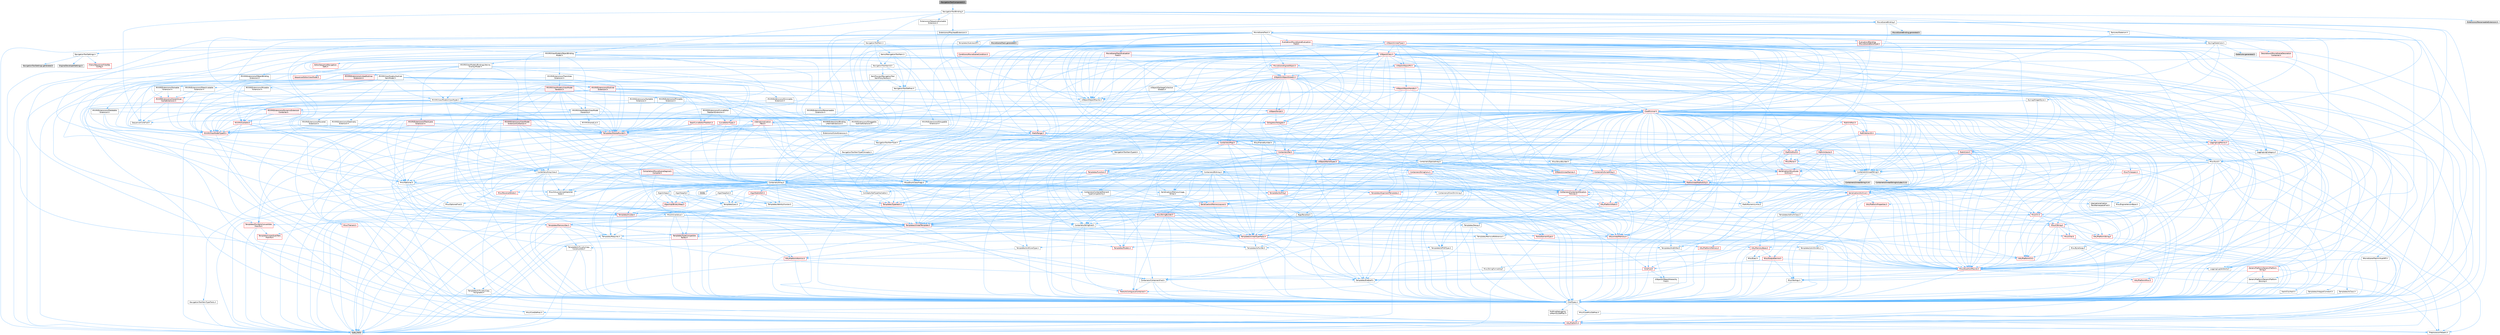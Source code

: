 digraph "NavigationToolComponent.h"
{
 // INTERACTIVE_SVG=YES
 // LATEX_PDF_SIZE
  bgcolor="transparent";
  edge [fontname=Helvetica,fontsize=10,labelfontname=Helvetica,labelfontsize=10];
  node [fontname=Helvetica,fontsize=10,shape=box,height=0.2,width=0.4];
  Node1 [id="Node000001",label="NavigationToolComponent.h",height=0.2,width=0.4,color="gray40", fillcolor="grey60", style="filled", fontcolor="black",tooltip=" "];
  Node1 -> Node2 [id="edge1_Node000001_Node000002",color="steelblue1",style="solid",tooltip=" "];
  Node2 [id="Node000002",label="NavigationToolBinding.h",height=0.2,width=0.4,color="grey40", fillcolor="white", style="filled",URL="$d0/db5/NavigationToolBinding_8h.html",tooltip=" "];
  Node2 -> Node3 [id="edge2_Node000002_Node000003",color="steelblue1",style="solid",tooltip=" "];
  Node3 [id="Node000003",label="Extensions/IPlayheadExtension.h",height=0.2,width=0.4,color="grey40", fillcolor="white", style="filled",URL="$dd/d73/IPlayheadExtension_8h.html",tooltip=" "];
  Node3 -> Node4 [id="edge3_Node000003_Node000004",color="steelblue1",style="solid",tooltip=" "];
  Node4 [id="Node000004",label="NavigationToolItemType.h",height=0.2,width=0.4,color="grey40", fillcolor="white", style="filled",URL="$d4/d69/NavigationToolItemType_8h.html",tooltip=" "];
  Node4 -> Node5 [id="edge4_Node000004_Node000005",color="steelblue1",style="solid",tooltip=" "];
  Node5 [id="Node000005",label="NavigationToolItemTypeConcepts.h",height=0.2,width=0.4,color="grey40", fillcolor="white", style="filled",URL="$d3/d88/NavigationToolItemTypeConcepts_8h.html",tooltip=" "];
  Node4 -> Node6 [id="edge5_Node000004_Node000006",color="steelblue1",style="solid",tooltip=" "];
  Node6 [id="Node000006",label="NavigationToolItemTypeId.h",height=0.2,width=0.4,color="grey40", fillcolor="white", style="filled",URL="$df/d1f/NavigationToolItemTypeId_8h.html",tooltip=" "];
  Node6 -> Node7 [id="edge6_Node000006_Node000007",color="steelblue1",style="solid",tooltip=" "];
  Node7 [id="Node000007",label="Containers/StringFwd.h",height=0.2,width=0.4,color="grey40", fillcolor="white", style="filled",URL="$df/d37/StringFwd_8h.html",tooltip=" "];
  Node7 -> Node8 [id="edge7_Node000007_Node000008",color="steelblue1",style="solid",tooltip=" "];
  Node8 [id="Node000008",label="CoreTypes.h",height=0.2,width=0.4,color="grey40", fillcolor="white", style="filled",URL="$dc/dec/CoreTypes_8h.html",tooltip=" "];
  Node8 -> Node9 [id="edge8_Node000008_Node000009",color="steelblue1",style="solid",tooltip=" "];
  Node9 [id="Node000009",label="HAL/Platform.h",height=0.2,width=0.4,color="red", fillcolor="#FFF0F0", style="filled",URL="$d9/dd0/Platform_8h.html",tooltip=" "];
  Node9 -> Node12 [id="edge9_Node000009_Node000012",color="steelblue1",style="solid",tooltip=" "];
  Node12 [id="Node000012",label="type_traits",height=0.2,width=0.4,color="grey60", fillcolor="#E0E0E0", style="filled",tooltip=" "];
  Node9 -> Node13 [id="edge10_Node000009_Node000013",color="steelblue1",style="solid",tooltip=" "];
  Node13 [id="Node000013",label="PreprocessorHelpers.h",height=0.2,width=0.4,color="grey40", fillcolor="white", style="filled",URL="$db/ddb/PreprocessorHelpers_8h.html",tooltip=" "];
  Node8 -> Node19 [id="edge11_Node000008_Node000019",color="steelblue1",style="solid",tooltip=" "];
  Node19 [id="Node000019",label="ProfilingDebugging\l/UMemoryDefines.h",height=0.2,width=0.4,color="grey40", fillcolor="white", style="filled",URL="$d2/da2/UMemoryDefines_8h.html",tooltip=" "];
  Node8 -> Node20 [id="edge12_Node000008_Node000020",color="steelblue1",style="solid",tooltip=" "];
  Node20 [id="Node000020",label="Misc/CoreMiscDefines.h",height=0.2,width=0.4,color="grey40", fillcolor="white", style="filled",URL="$da/d38/CoreMiscDefines_8h.html",tooltip=" "];
  Node20 -> Node9 [id="edge13_Node000020_Node000009",color="steelblue1",style="solid",tooltip=" "];
  Node20 -> Node13 [id="edge14_Node000020_Node000013",color="steelblue1",style="solid",tooltip=" "];
  Node8 -> Node21 [id="edge15_Node000008_Node000021",color="steelblue1",style="solid",tooltip=" "];
  Node21 [id="Node000021",label="Misc/CoreDefines.h",height=0.2,width=0.4,color="grey40", fillcolor="white", style="filled",URL="$d3/dd2/CoreDefines_8h.html",tooltip=" "];
  Node7 -> Node22 [id="edge16_Node000007_Node000022",color="steelblue1",style="solid",tooltip=" "];
  Node22 [id="Node000022",label="Traits/ElementType.h",height=0.2,width=0.4,color="red", fillcolor="#FFF0F0", style="filled",URL="$d5/d4f/ElementType_8h.html",tooltip=" "];
  Node22 -> Node9 [id="edge17_Node000022_Node000009",color="steelblue1",style="solid",tooltip=" "];
  Node22 -> Node12 [id="edge18_Node000022_Node000012",color="steelblue1",style="solid",tooltip=" "];
  Node7 -> Node24 [id="edge19_Node000007_Node000024",color="steelblue1",style="solid",tooltip=" "];
  Node24 [id="Node000024",label="Traits/IsContiguousContainer.h",height=0.2,width=0.4,color="red", fillcolor="#FFF0F0", style="filled",URL="$d5/d3c/IsContiguousContainer_8h.html",tooltip=" "];
  Node24 -> Node8 [id="edge20_Node000024_Node000008",color="steelblue1",style="solid",tooltip=" "];
  Node6 -> Node26 [id="edge21_Node000006_Node000026",color="steelblue1",style="solid",tooltip=" "];
  Node26 [id="Node000026",label="UObject/NameTypes.h",height=0.2,width=0.4,color="red", fillcolor="#FFF0F0", style="filled",URL="$d6/d35/NameTypes_8h.html",tooltip=" "];
  Node26 -> Node8 [id="edge22_Node000026_Node000008",color="steelblue1",style="solid",tooltip=" "];
  Node26 -> Node27 [id="edge23_Node000026_Node000027",color="steelblue1",style="solid",tooltip=" "];
  Node27 [id="Node000027",label="Misc/AssertionMacros.h",height=0.2,width=0.4,color="red", fillcolor="#FFF0F0", style="filled",URL="$d0/dfa/AssertionMacros_8h.html",tooltip=" "];
  Node27 -> Node8 [id="edge24_Node000027_Node000008",color="steelblue1",style="solid",tooltip=" "];
  Node27 -> Node9 [id="edge25_Node000027_Node000009",color="steelblue1",style="solid",tooltip=" "];
  Node27 -> Node28 [id="edge26_Node000027_Node000028",color="steelblue1",style="solid",tooltip=" "];
  Node28 [id="Node000028",label="HAL/PlatformMisc.h",height=0.2,width=0.4,color="red", fillcolor="#FFF0F0", style="filled",URL="$d0/df5/PlatformMisc_8h.html",tooltip=" "];
  Node28 -> Node8 [id="edge27_Node000028_Node000008",color="steelblue1",style="solid",tooltip=" "];
  Node27 -> Node13 [id="edge28_Node000027_Node000013",color="steelblue1",style="solid",tooltip=" "];
  Node27 -> Node59 [id="edge29_Node000027_Node000059",color="steelblue1",style="solid",tooltip=" "];
  Node59 [id="Node000059",label="Templates/EnableIf.h",height=0.2,width=0.4,color="grey40", fillcolor="white", style="filled",URL="$d7/d60/EnableIf_8h.html",tooltip=" "];
  Node59 -> Node8 [id="edge30_Node000059_Node000008",color="steelblue1",style="solid",tooltip=" "];
  Node27 -> Node65 [id="edge31_Node000027_Node000065",color="steelblue1",style="solid",tooltip=" "];
  Node65 [id="Node000065",label="Misc/VarArgs.h",height=0.2,width=0.4,color="grey40", fillcolor="white", style="filled",URL="$d5/d6f/VarArgs_8h.html",tooltip=" "];
  Node65 -> Node8 [id="edge32_Node000065_Node000008",color="steelblue1",style="solid",tooltip=" "];
  Node26 -> Node73 [id="edge33_Node000026_Node000073",color="steelblue1",style="solid",tooltip=" "];
  Node73 [id="Node000073",label="HAL/UnrealMemory.h",height=0.2,width=0.4,color="red", fillcolor="#FFF0F0", style="filled",URL="$d9/d96/UnrealMemory_8h.html",tooltip=" "];
  Node73 -> Node8 [id="edge34_Node000073_Node000008",color="steelblue1",style="solid",tooltip=" "];
  Node73 -> Node77 [id="edge35_Node000073_Node000077",color="steelblue1",style="solid",tooltip=" "];
  Node77 [id="Node000077",label="HAL/MemoryBase.h",height=0.2,width=0.4,color="red", fillcolor="#FFF0F0", style="filled",URL="$d6/d9f/MemoryBase_8h.html",tooltip=" "];
  Node77 -> Node8 [id="edge36_Node000077_Node000008",color="steelblue1",style="solid",tooltip=" "];
  Node77 -> Node52 [id="edge37_Node000077_Node000052",color="steelblue1",style="solid",tooltip=" "];
  Node52 [id="Node000052",label="HAL/PlatformAtomics.h",height=0.2,width=0.4,color="red", fillcolor="#FFF0F0", style="filled",URL="$d3/d36/PlatformAtomics_8h.html",tooltip=" "];
  Node52 -> Node8 [id="edge38_Node000052_Node000008",color="steelblue1",style="solid",tooltip=" "];
  Node77 -> Node35 [id="edge39_Node000077_Node000035",color="steelblue1",style="solid",tooltip=" "];
  Node35 [id="Node000035",label="HAL/PlatformCrt.h",height=0.2,width=0.4,color="red", fillcolor="#FFF0F0", style="filled",URL="$d8/d75/PlatformCrt_8h.html",tooltip=" "];
  Node77 -> Node78 [id="edge40_Node000077_Node000078",color="steelblue1",style="solid",tooltip=" "];
  Node78 [id="Node000078",label="Misc/Exec.h",height=0.2,width=0.4,color="grey40", fillcolor="white", style="filled",URL="$de/ddb/Exec_8h.html",tooltip=" "];
  Node78 -> Node8 [id="edge41_Node000078_Node000008",color="steelblue1",style="solid",tooltip=" "];
  Node78 -> Node27 [id="edge42_Node000078_Node000027",color="steelblue1",style="solid",tooltip=" "];
  Node77 -> Node79 [id="edge43_Node000077_Node000079",color="steelblue1",style="solid",tooltip=" "];
  Node79 [id="Node000079",label="Misc/OutputDevice.h",height=0.2,width=0.4,color="red", fillcolor="#FFF0F0", style="filled",URL="$d7/d32/OutputDevice_8h.html",tooltip=" "];
  Node79 -> Node30 [id="edge44_Node000079_Node000030",color="steelblue1",style="solid",tooltip=" "];
  Node30 [id="Node000030",label="CoreFwd.h",height=0.2,width=0.4,color="red", fillcolor="#FFF0F0", style="filled",URL="$d1/d1e/CoreFwd_8h.html",tooltip=" "];
  Node30 -> Node8 [id="edge45_Node000030_Node000008",color="steelblue1",style="solid",tooltip=" "];
  Node30 -> Node31 [id="edge46_Node000030_Node000031",color="steelblue1",style="solid",tooltip=" "];
  Node31 [id="Node000031",label="Containers/ContainersFwd.h",height=0.2,width=0.4,color="grey40", fillcolor="white", style="filled",URL="$d4/d0a/ContainersFwd_8h.html",tooltip=" "];
  Node31 -> Node9 [id="edge47_Node000031_Node000009",color="steelblue1",style="solid",tooltip=" "];
  Node31 -> Node8 [id="edge48_Node000031_Node000008",color="steelblue1",style="solid",tooltip=" "];
  Node31 -> Node24 [id="edge49_Node000031_Node000024",color="steelblue1",style="solid",tooltip=" "];
  Node30 -> Node33 [id="edge50_Node000030_Node000033",color="steelblue1",style="solid",tooltip=" "];
  Node33 [id="Node000033",label="UObject/UObjectHierarchy\lFwd.h",height=0.2,width=0.4,color="grey40", fillcolor="white", style="filled",URL="$d3/d13/UObjectHierarchyFwd_8h.html",tooltip=" "];
  Node79 -> Node8 [id="edge51_Node000079_Node000008",color="steelblue1",style="solid",tooltip=" "];
  Node79 -> Node80 [id="edge52_Node000079_Node000080",color="steelblue1",style="solid",tooltip=" "];
  Node80 [id="Node000080",label="Logging/LogVerbosity.h",height=0.2,width=0.4,color="grey40", fillcolor="white", style="filled",URL="$d2/d8f/LogVerbosity_8h.html",tooltip=" "];
  Node80 -> Node8 [id="edge53_Node000080_Node000008",color="steelblue1",style="solid",tooltip=" "];
  Node79 -> Node65 [id="edge54_Node000079_Node000065",color="steelblue1",style="solid",tooltip=" "];
  Node73 -> Node90 [id="edge55_Node000073_Node000090",color="steelblue1",style="solid",tooltip=" "];
  Node90 [id="Node000090",label="HAL/PlatformMemory.h",height=0.2,width=0.4,color="red", fillcolor="#FFF0F0", style="filled",URL="$de/d68/PlatformMemory_8h.html",tooltip=" "];
  Node90 -> Node8 [id="edge56_Node000090_Node000008",color="steelblue1",style="solid",tooltip=" "];
  Node73 -> Node93 [id="edge57_Node000073_Node000093",color="steelblue1",style="solid",tooltip=" "];
  Node93 [id="Node000093",label="Templates/IsPointer.h",height=0.2,width=0.4,color="grey40", fillcolor="white", style="filled",URL="$d7/d05/IsPointer_8h.html",tooltip=" "];
  Node93 -> Node8 [id="edge58_Node000093_Node000008",color="steelblue1",style="solid",tooltip=" "];
  Node26 -> Node94 [id="edge59_Node000026_Node000094",color="steelblue1",style="solid",tooltip=" "];
  Node94 [id="Node000094",label="Templates/UnrealTypeTraits.h",height=0.2,width=0.4,color="red", fillcolor="#FFF0F0", style="filled",URL="$d2/d2d/UnrealTypeTraits_8h.html",tooltip=" "];
  Node94 -> Node8 [id="edge60_Node000094_Node000008",color="steelblue1",style="solid",tooltip=" "];
  Node94 -> Node93 [id="edge61_Node000094_Node000093",color="steelblue1",style="solid",tooltip=" "];
  Node94 -> Node27 [id="edge62_Node000094_Node000027",color="steelblue1",style="solid",tooltip=" "];
  Node94 -> Node86 [id="edge63_Node000094_Node000086",color="steelblue1",style="solid",tooltip=" "];
  Node86 [id="Node000086",label="Templates/AndOrNot.h",height=0.2,width=0.4,color="grey40", fillcolor="white", style="filled",URL="$db/d0a/AndOrNot_8h.html",tooltip=" "];
  Node86 -> Node8 [id="edge64_Node000086_Node000008",color="steelblue1",style="solid",tooltip=" "];
  Node94 -> Node59 [id="edge65_Node000094_Node000059",color="steelblue1",style="solid",tooltip=" "];
  Node94 -> Node95 [id="edge66_Node000094_Node000095",color="steelblue1",style="solid",tooltip=" "];
  Node95 [id="Node000095",label="Templates/IsArithmetic.h",height=0.2,width=0.4,color="grey40", fillcolor="white", style="filled",URL="$d2/d5d/IsArithmetic_8h.html",tooltip=" "];
  Node95 -> Node8 [id="edge67_Node000095_Node000008",color="steelblue1",style="solid",tooltip=" "];
  Node94 -> Node96 [id="edge68_Node000094_Node000096",color="steelblue1",style="solid",tooltip=" "];
  Node96 [id="Node000096",label="Templates/Models.h",height=0.2,width=0.4,color="red", fillcolor="#FFF0F0", style="filled",URL="$d3/d0c/Models_8h.html",tooltip=" "];
  Node94 -> Node97 [id="edge69_Node000094_Node000097",color="steelblue1",style="solid",tooltip=" "];
  Node97 [id="Node000097",label="Templates/IsPODType.h",height=0.2,width=0.4,color="grey40", fillcolor="white", style="filled",URL="$d7/db1/IsPODType_8h.html",tooltip=" "];
  Node97 -> Node8 [id="edge70_Node000097_Node000008",color="steelblue1",style="solid",tooltip=" "];
  Node94 -> Node98 [id="edge71_Node000094_Node000098",color="steelblue1",style="solid",tooltip=" "];
  Node98 [id="Node000098",label="Templates/IsUECoreType.h",height=0.2,width=0.4,color="grey40", fillcolor="white", style="filled",URL="$d1/db8/IsUECoreType_8h.html",tooltip=" "];
  Node98 -> Node8 [id="edge72_Node000098_Node000008",color="steelblue1",style="solid",tooltip=" "];
  Node98 -> Node12 [id="edge73_Node000098_Node000012",color="steelblue1",style="solid",tooltip=" "];
  Node94 -> Node87 [id="edge74_Node000094_Node000087",color="steelblue1",style="solid",tooltip=" "];
  Node87 [id="Node000087",label="Templates/IsTriviallyCopy\lConstructible.h",height=0.2,width=0.4,color="grey40", fillcolor="white", style="filled",URL="$d3/d78/IsTriviallyCopyConstructible_8h.html",tooltip=" "];
  Node87 -> Node8 [id="edge75_Node000087_Node000008",color="steelblue1",style="solid",tooltip=" "];
  Node87 -> Node12 [id="edge76_Node000087_Node000012",color="steelblue1",style="solid",tooltip=" "];
  Node26 -> Node99 [id="edge77_Node000026_Node000099",color="steelblue1",style="solid",tooltip=" "];
  Node99 [id="Node000099",label="Templates/UnrealTemplate.h",height=0.2,width=0.4,color="red", fillcolor="#FFF0F0", style="filled",URL="$d4/d24/UnrealTemplate_8h.html",tooltip=" "];
  Node99 -> Node8 [id="edge78_Node000099_Node000008",color="steelblue1",style="solid",tooltip=" "];
  Node99 -> Node93 [id="edge79_Node000099_Node000093",color="steelblue1",style="solid",tooltip=" "];
  Node99 -> Node73 [id="edge80_Node000099_Node000073",color="steelblue1",style="solid",tooltip=" "];
  Node99 -> Node94 [id="edge81_Node000099_Node000094",color="steelblue1",style="solid",tooltip=" "];
  Node99 -> Node102 [id="edge82_Node000099_Node000102",color="steelblue1",style="solid",tooltip=" "];
  Node102 [id="Node000102",label="Templates/RemoveReference.h",height=0.2,width=0.4,color="grey40", fillcolor="white", style="filled",URL="$da/dbe/RemoveReference_8h.html",tooltip=" "];
  Node102 -> Node8 [id="edge83_Node000102_Node000008",color="steelblue1",style="solid",tooltip=" "];
  Node99 -> Node67 [id="edge84_Node000099_Node000067",color="steelblue1",style="solid",tooltip=" "];
  Node67 [id="Node000067",label="Templates/Requires.h",height=0.2,width=0.4,color="grey40", fillcolor="white", style="filled",URL="$dc/d96/Requires_8h.html",tooltip=" "];
  Node67 -> Node59 [id="edge85_Node000067_Node000059",color="steelblue1",style="solid",tooltip=" "];
  Node67 -> Node12 [id="edge86_Node000067_Node000012",color="steelblue1",style="solid",tooltip=" "];
  Node99 -> Node103 [id="edge87_Node000099_Node000103",color="steelblue1",style="solid",tooltip=" "];
  Node103 [id="Node000103",label="Templates/TypeCompatible\lBytes.h",height=0.2,width=0.4,color="red", fillcolor="#FFF0F0", style="filled",URL="$df/d0a/TypeCompatibleBytes_8h.html",tooltip=" "];
  Node103 -> Node8 [id="edge88_Node000103_Node000008",color="steelblue1",style="solid",tooltip=" "];
  Node103 -> Node12 [id="edge89_Node000103_Node000012",color="steelblue1",style="solid",tooltip=" "];
  Node99 -> Node24 [id="edge90_Node000099_Node000024",color="steelblue1",style="solid",tooltip=" "];
  Node99 -> Node12 [id="edge91_Node000099_Node000012",color="steelblue1",style="solid",tooltip=" "];
  Node26 -> Node105 [id="edge92_Node000026_Node000105",color="steelblue1",style="solid",tooltip=" "];
  Node105 [id="Node000105",label="Containers/UnrealString.h",height=0.2,width=0.4,color="grey40", fillcolor="white", style="filled",URL="$d5/dba/UnrealString_8h.html",tooltip=" "];
  Node105 -> Node106 [id="edge93_Node000105_Node000106",color="steelblue1",style="solid",tooltip=" "];
  Node106 [id="Node000106",label="Containers/UnrealStringIncludes.h.inl",height=0.2,width=0.4,color="grey60", fillcolor="#E0E0E0", style="filled",tooltip=" "];
  Node105 -> Node107 [id="edge94_Node000105_Node000107",color="steelblue1",style="solid",tooltip=" "];
  Node107 [id="Node000107",label="Containers/UnrealString.h.inl",height=0.2,width=0.4,color="grey60", fillcolor="#E0E0E0", style="filled",tooltip=" "];
  Node105 -> Node108 [id="edge95_Node000105_Node000108",color="steelblue1",style="solid",tooltip=" "];
  Node108 [id="Node000108",label="Misc/StringFormatArg.h",height=0.2,width=0.4,color="grey40", fillcolor="white", style="filled",URL="$d2/d16/StringFormatArg_8h.html",tooltip=" "];
  Node108 -> Node31 [id="edge96_Node000108_Node000031",color="steelblue1",style="solid",tooltip=" "];
  Node26 -> Node112 [id="edge97_Node000026_Node000112",color="steelblue1",style="solid",tooltip=" "];
  Node112 [id="Node000112",label="Containers/StringConv.h",height=0.2,width=0.4,color="red", fillcolor="#FFF0F0", style="filled",URL="$d3/ddf/StringConv_8h.html",tooltip=" "];
  Node112 -> Node8 [id="edge98_Node000112_Node000008",color="steelblue1",style="solid",tooltip=" "];
  Node112 -> Node27 [id="edge99_Node000112_Node000027",color="steelblue1",style="solid",tooltip=" "];
  Node112 -> Node113 [id="edge100_Node000112_Node000113",color="steelblue1",style="solid",tooltip=" "];
  Node113 [id="Node000113",label="Containers/ContainerAllocation\lPolicies.h",height=0.2,width=0.4,color="red", fillcolor="#FFF0F0", style="filled",URL="$d7/dff/ContainerAllocationPolicies_8h.html",tooltip=" "];
  Node113 -> Node8 [id="edge101_Node000113_Node000008",color="steelblue1",style="solid",tooltip=" "];
  Node113 -> Node113 [id="edge102_Node000113_Node000113",color="steelblue1",style="solid",tooltip=" "];
  Node113 -> Node115 [id="edge103_Node000113_Node000115",color="steelblue1",style="solid",tooltip=" "];
  Node115 [id="Node000115",label="HAL/PlatformMath.h",height=0.2,width=0.4,color="red", fillcolor="#FFF0F0", style="filled",URL="$dc/d53/PlatformMath_8h.html",tooltip=" "];
  Node115 -> Node8 [id="edge104_Node000115_Node000008",color="steelblue1",style="solid",tooltip=" "];
  Node113 -> Node73 [id="edge105_Node000113_Node000073",color="steelblue1",style="solid",tooltip=" "];
  Node113 -> Node45 [id="edge106_Node000113_Node000045",color="steelblue1",style="solid",tooltip=" "];
  Node45 [id="Node000045",label="Math/NumericLimits.h",height=0.2,width=0.4,color="grey40", fillcolor="white", style="filled",URL="$df/d1b/NumericLimits_8h.html",tooltip=" "];
  Node45 -> Node8 [id="edge107_Node000045_Node000008",color="steelblue1",style="solid",tooltip=" "];
  Node113 -> Node27 [id="edge108_Node000113_Node000027",color="steelblue1",style="solid",tooltip=" "];
  Node113 -> Node124 [id="edge109_Node000113_Node000124",color="steelblue1",style="solid",tooltip=" "];
  Node124 [id="Node000124",label="Templates/MemoryOps.h",height=0.2,width=0.4,color="red", fillcolor="#FFF0F0", style="filled",URL="$db/dea/MemoryOps_8h.html",tooltip=" "];
  Node124 -> Node8 [id="edge110_Node000124_Node000008",color="steelblue1",style="solid",tooltip=" "];
  Node124 -> Node73 [id="edge111_Node000124_Node000073",color="steelblue1",style="solid",tooltip=" "];
  Node124 -> Node88 [id="edge112_Node000124_Node000088",color="steelblue1",style="solid",tooltip=" "];
  Node88 [id="Node000088",label="Templates/IsTriviallyCopy\lAssignable.h",height=0.2,width=0.4,color="grey40", fillcolor="white", style="filled",URL="$d2/df2/IsTriviallyCopyAssignable_8h.html",tooltip=" "];
  Node88 -> Node8 [id="edge113_Node000088_Node000008",color="steelblue1",style="solid",tooltip=" "];
  Node88 -> Node12 [id="edge114_Node000088_Node000012",color="steelblue1",style="solid",tooltip=" "];
  Node124 -> Node87 [id="edge115_Node000124_Node000087",color="steelblue1",style="solid",tooltip=" "];
  Node124 -> Node67 [id="edge116_Node000124_Node000067",color="steelblue1",style="solid",tooltip=" "];
  Node124 -> Node94 [id="edge117_Node000124_Node000094",color="steelblue1",style="solid",tooltip=" "];
  Node124 -> Node12 [id="edge118_Node000124_Node000012",color="steelblue1",style="solid",tooltip=" "];
  Node113 -> Node103 [id="edge119_Node000113_Node000103",color="steelblue1",style="solid",tooltip=" "];
  Node113 -> Node12 [id="edge120_Node000113_Node000012",color="steelblue1",style="solid",tooltip=" "];
  Node112 -> Node125 [id="edge121_Node000112_Node000125",color="steelblue1",style="solid",tooltip=" "];
  Node125 [id="Node000125",label="Containers/Array.h",height=0.2,width=0.4,color="grey40", fillcolor="white", style="filled",URL="$df/dd0/Array_8h.html",tooltip=" "];
  Node125 -> Node8 [id="edge122_Node000125_Node000008",color="steelblue1",style="solid",tooltip=" "];
  Node125 -> Node27 [id="edge123_Node000125_Node000027",color="steelblue1",style="solid",tooltip=" "];
  Node125 -> Node126 [id="edge124_Node000125_Node000126",color="steelblue1",style="solid",tooltip=" "];
  Node126 [id="Node000126",label="Misc/IntrusiveUnsetOptional\lState.h",height=0.2,width=0.4,color="grey40", fillcolor="white", style="filled",URL="$d2/d0a/IntrusiveUnsetOptionalState_8h.html",tooltip=" "];
  Node126 -> Node127 [id="edge125_Node000126_Node000127",color="steelblue1",style="solid",tooltip=" "];
  Node127 [id="Node000127",label="Misc/OptionalFwd.h",height=0.2,width=0.4,color="grey40", fillcolor="white", style="filled",URL="$dc/d50/OptionalFwd_8h.html",tooltip=" "];
  Node125 -> Node128 [id="edge126_Node000125_Node000128",color="steelblue1",style="solid",tooltip=" "];
  Node128 [id="Node000128",label="Misc/ReverseIterate.h",height=0.2,width=0.4,color="red", fillcolor="#FFF0F0", style="filled",URL="$db/de3/ReverseIterate_8h.html",tooltip=" "];
  Node128 -> Node9 [id="edge127_Node000128_Node000009",color="steelblue1",style="solid",tooltip=" "];
  Node125 -> Node73 [id="edge128_Node000125_Node000073",color="steelblue1",style="solid",tooltip=" "];
  Node125 -> Node94 [id="edge129_Node000125_Node000094",color="steelblue1",style="solid",tooltip=" "];
  Node125 -> Node99 [id="edge130_Node000125_Node000099",color="steelblue1",style="solid",tooltip=" "];
  Node125 -> Node130 [id="edge131_Node000125_Node000130",color="steelblue1",style="solid",tooltip=" "];
  Node130 [id="Node000130",label="Containers/AllowShrinking.h",height=0.2,width=0.4,color="grey40", fillcolor="white", style="filled",URL="$d7/d1a/AllowShrinking_8h.html",tooltip=" "];
  Node130 -> Node8 [id="edge132_Node000130_Node000008",color="steelblue1",style="solid",tooltip=" "];
  Node125 -> Node113 [id="edge133_Node000125_Node000113",color="steelblue1",style="solid",tooltip=" "];
  Node125 -> Node131 [id="edge134_Node000125_Node000131",color="steelblue1",style="solid",tooltip=" "];
  Node131 [id="Node000131",label="Containers/ContainerElement\lTypeCompatibility.h",height=0.2,width=0.4,color="grey40", fillcolor="white", style="filled",URL="$df/ddf/ContainerElementTypeCompatibility_8h.html",tooltip=" "];
  Node131 -> Node8 [id="edge135_Node000131_Node000008",color="steelblue1",style="solid",tooltip=" "];
  Node131 -> Node94 [id="edge136_Node000131_Node000094",color="steelblue1",style="solid",tooltip=" "];
  Node125 -> Node132 [id="edge137_Node000125_Node000132",color="steelblue1",style="solid",tooltip=" "];
  Node132 [id="Node000132",label="Serialization/Archive.h",height=0.2,width=0.4,color="red", fillcolor="#FFF0F0", style="filled",URL="$d7/d3b/Archive_8h.html",tooltip=" "];
  Node132 -> Node30 [id="edge138_Node000132_Node000030",color="steelblue1",style="solid",tooltip=" "];
  Node132 -> Node8 [id="edge139_Node000132_Node000008",color="steelblue1",style="solid",tooltip=" "];
  Node132 -> Node133 [id="edge140_Node000132_Node000133",color="steelblue1",style="solid",tooltip=" "];
  Node133 [id="Node000133",label="HAL/PlatformProperties.h",height=0.2,width=0.4,color="red", fillcolor="#FFF0F0", style="filled",URL="$d9/db0/PlatformProperties_8h.html",tooltip=" "];
  Node133 -> Node8 [id="edge141_Node000133_Node000008",color="steelblue1",style="solid",tooltip=" "];
  Node132 -> Node136 [id="edge142_Node000132_Node000136",color="steelblue1",style="solid",tooltip=" "];
  Node136 [id="Node000136",label="Internationalization\l/TextNamespaceFwd.h",height=0.2,width=0.4,color="grey40", fillcolor="white", style="filled",URL="$d8/d97/TextNamespaceFwd_8h.html",tooltip=" "];
  Node136 -> Node8 [id="edge143_Node000136_Node000008",color="steelblue1",style="solid",tooltip=" "];
  Node132 -> Node27 [id="edge144_Node000132_Node000027",color="steelblue1",style="solid",tooltip=" "];
  Node132 -> Node137 [id="edge145_Node000132_Node000137",color="steelblue1",style="solid",tooltip=" "];
  Node137 [id="Node000137",label="Misc/EngineVersionBase.h",height=0.2,width=0.4,color="grey40", fillcolor="white", style="filled",URL="$d5/d2b/EngineVersionBase_8h.html",tooltip=" "];
  Node137 -> Node8 [id="edge146_Node000137_Node000008",color="steelblue1",style="solid",tooltip=" "];
  Node132 -> Node65 [id="edge147_Node000132_Node000065",color="steelblue1",style="solid",tooltip=" "];
  Node132 -> Node59 [id="edge148_Node000132_Node000059",color="steelblue1",style="solid",tooltip=" "];
  Node132 -> Node140 [id="edge149_Node000132_Node000140",color="steelblue1",style="solid",tooltip=" "];
  Node140 [id="Node000140",label="Templates/IsEnumClass.h",height=0.2,width=0.4,color="grey40", fillcolor="white", style="filled",URL="$d7/d15/IsEnumClass_8h.html",tooltip=" "];
  Node140 -> Node8 [id="edge150_Node000140_Node000008",color="steelblue1",style="solid",tooltip=" "];
  Node140 -> Node86 [id="edge151_Node000140_Node000086",color="steelblue1",style="solid",tooltip=" "];
  Node132 -> Node99 [id="edge152_Node000132_Node000099",color="steelblue1",style="solid",tooltip=" "];
  Node125 -> Node142 [id="edge153_Node000125_Node000142",color="steelblue1",style="solid",tooltip=" "];
  Node142 [id="Node000142",label="Serialization/MemoryImage\lWriter.h",height=0.2,width=0.4,color="grey40", fillcolor="white", style="filled",URL="$d0/d08/MemoryImageWriter_8h.html",tooltip=" "];
  Node142 -> Node8 [id="edge154_Node000142_Node000008",color="steelblue1",style="solid",tooltip=" "];
  Node142 -> Node143 [id="edge155_Node000142_Node000143",color="steelblue1",style="solid",tooltip=" "];
  Node143 [id="Node000143",label="Serialization/MemoryLayout.h",height=0.2,width=0.4,color="red", fillcolor="#FFF0F0", style="filled",URL="$d7/d66/MemoryLayout_8h.html",tooltip=" "];
  Node143 -> Node7 [id="edge156_Node000143_Node000007",color="steelblue1",style="solid",tooltip=" "];
  Node143 -> Node73 [id="edge157_Node000143_Node000073",color="steelblue1",style="solid",tooltip=" "];
  Node143 -> Node59 [id="edge158_Node000143_Node000059",color="steelblue1",style="solid",tooltip=" "];
  Node143 -> Node96 [id="edge159_Node000143_Node000096",color="steelblue1",style="solid",tooltip=" "];
  Node143 -> Node99 [id="edge160_Node000143_Node000099",color="steelblue1",style="solid",tooltip=" "];
  Node125 -> Node156 [id="edge161_Node000125_Node000156",color="steelblue1",style="solid",tooltip=" "];
  Node156 [id="Node000156",label="Algo/Heapify.h",height=0.2,width=0.4,color="grey40", fillcolor="white", style="filled",URL="$d0/d2a/Heapify_8h.html",tooltip=" "];
  Node156 -> Node157 [id="edge162_Node000156_Node000157",color="steelblue1",style="solid",tooltip=" "];
  Node157 [id="Node000157",label="Algo/Impl/BinaryHeap.h",height=0.2,width=0.4,color="red", fillcolor="#FFF0F0", style="filled",URL="$d7/da3/Algo_2Impl_2BinaryHeap_8h.html",tooltip=" "];
  Node157 -> Node158 [id="edge163_Node000157_Node000158",color="steelblue1",style="solid",tooltip=" "];
  Node158 [id="Node000158",label="Templates/Invoke.h",height=0.2,width=0.4,color="red", fillcolor="#FFF0F0", style="filled",URL="$d7/deb/Invoke_8h.html",tooltip=" "];
  Node158 -> Node8 [id="edge164_Node000158_Node000008",color="steelblue1",style="solid",tooltip=" "];
  Node158 -> Node99 [id="edge165_Node000158_Node000099",color="steelblue1",style="solid",tooltip=" "];
  Node158 -> Node12 [id="edge166_Node000158_Node000012",color="steelblue1",style="solid",tooltip=" "];
  Node157 -> Node12 [id="edge167_Node000157_Node000012",color="steelblue1",style="solid",tooltip=" "];
  Node156 -> Node162 [id="edge168_Node000156_Node000162",color="steelblue1",style="solid",tooltip=" "];
  Node162 [id="Node000162",label="Templates/IdentityFunctor.h",height=0.2,width=0.4,color="grey40", fillcolor="white", style="filled",URL="$d7/d2e/IdentityFunctor_8h.html",tooltip=" "];
  Node162 -> Node9 [id="edge169_Node000162_Node000009",color="steelblue1",style="solid",tooltip=" "];
  Node156 -> Node158 [id="edge170_Node000156_Node000158",color="steelblue1",style="solid",tooltip=" "];
  Node156 -> Node163 [id="edge171_Node000156_Node000163",color="steelblue1",style="solid",tooltip=" "];
  Node163 [id="Node000163",label="Templates/Less.h",height=0.2,width=0.4,color="grey40", fillcolor="white", style="filled",URL="$de/dc8/Less_8h.html",tooltip=" "];
  Node163 -> Node8 [id="edge172_Node000163_Node000008",color="steelblue1",style="solid",tooltip=" "];
  Node163 -> Node99 [id="edge173_Node000163_Node000099",color="steelblue1",style="solid",tooltip=" "];
  Node156 -> Node99 [id="edge174_Node000156_Node000099",color="steelblue1",style="solid",tooltip=" "];
  Node125 -> Node164 [id="edge175_Node000125_Node000164",color="steelblue1",style="solid",tooltip=" "];
  Node164 [id="Node000164",label="Algo/HeapSort.h",height=0.2,width=0.4,color="grey40", fillcolor="white", style="filled",URL="$d3/d92/HeapSort_8h.html",tooltip=" "];
  Node164 -> Node157 [id="edge176_Node000164_Node000157",color="steelblue1",style="solid",tooltip=" "];
  Node164 -> Node162 [id="edge177_Node000164_Node000162",color="steelblue1",style="solid",tooltip=" "];
  Node164 -> Node163 [id="edge178_Node000164_Node000163",color="steelblue1",style="solid",tooltip=" "];
  Node164 -> Node99 [id="edge179_Node000164_Node000099",color="steelblue1",style="solid",tooltip=" "];
  Node125 -> Node165 [id="edge180_Node000125_Node000165",color="steelblue1",style="solid",tooltip=" "];
  Node165 [id="Node000165",label="Algo/IsHeap.h",height=0.2,width=0.4,color="grey40", fillcolor="white", style="filled",URL="$de/d32/IsHeap_8h.html",tooltip=" "];
  Node165 -> Node157 [id="edge181_Node000165_Node000157",color="steelblue1",style="solid",tooltip=" "];
  Node165 -> Node162 [id="edge182_Node000165_Node000162",color="steelblue1",style="solid",tooltip=" "];
  Node165 -> Node158 [id="edge183_Node000165_Node000158",color="steelblue1",style="solid",tooltip=" "];
  Node165 -> Node163 [id="edge184_Node000165_Node000163",color="steelblue1",style="solid",tooltip=" "];
  Node165 -> Node99 [id="edge185_Node000165_Node000099",color="steelblue1",style="solid",tooltip=" "];
  Node125 -> Node157 [id="edge186_Node000125_Node000157",color="steelblue1",style="solid",tooltip=" "];
  Node125 -> Node166 [id="edge187_Node000125_Node000166",color="steelblue1",style="solid",tooltip=" "];
  Node166 [id="Node000166",label="Algo/StableSort.h",height=0.2,width=0.4,color="red", fillcolor="#FFF0F0", style="filled",URL="$d7/d3c/StableSort_8h.html",tooltip=" "];
  Node166 -> Node162 [id="edge188_Node000166_Node000162",color="steelblue1",style="solid",tooltip=" "];
  Node166 -> Node158 [id="edge189_Node000166_Node000158",color="steelblue1",style="solid",tooltip=" "];
  Node166 -> Node163 [id="edge190_Node000166_Node000163",color="steelblue1",style="solid",tooltip=" "];
  Node166 -> Node99 [id="edge191_Node000166_Node000099",color="steelblue1",style="solid",tooltip=" "];
  Node125 -> Node169 [id="edge192_Node000125_Node000169",color="steelblue1",style="solid",tooltip=" "];
  Node169 [id="Node000169",label="Concepts/GetTypeHashable.h",height=0.2,width=0.4,color="grey40", fillcolor="white", style="filled",URL="$d3/da2/GetTypeHashable_8h.html",tooltip=" "];
  Node169 -> Node8 [id="edge193_Node000169_Node000008",color="steelblue1",style="solid",tooltip=" "];
  Node169 -> Node147 [id="edge194_Node000169_Node000147",color="steelblue1",style="solid",tooltip=" "];
  Node147 [id="Node000147",label="Templates/TypeHash.h",height=0.2,width=0.4,color="red", fillcolor="#FFF0F0", style="filled",URL="$d1/d62/TypeHash_8h.html",tooltip=" "];
  Node147 -> Node8 [id="edge195_Node000147_Node000008",color="steelblue1",style="solid",tooltip=" "];
  Node147 -> Node67 [id="edge196_Node000147_Node000067",color="steelblue1",style="solid",tooltip=" "];
  Node147 -> Node148 [id="edge197_Node000147_Node000148",color="steelblue1",style="solid",tooltip=" "];
  Node148 [id="Node000148",label="Misc/Crc.h",height=0.2,width=0.4,color="red", fillcolor="#FFF0F0", style="filled",URL="$d4/dd2/Crc_8h.html",tooltip=" "];
  Node148 -> Node8 [id="edge198_Node000148_Node000008",color="steelblue1",style="solid",tooltip=" "];
  Node148 -> Node75 [id="edge199_Node000148_Node000075",color="steelblue1",style="solid",tooltip=" "];
  Node75 [id="Node000075",label="HAL/PlatformString.h",height=0.2,width=0.4,color="red", fillcolor="#FFF0F0", style="filled",URL="$db/db5/PlatformString_8h.html",tooltip=" "];
  Node75 -> Node8 [id="edge200_Node000075_Node000008",color="steelblue1",style="solid",tooltip=" "];
  Node148 -> Node27 [id="edge201_Node000148_Node000027",color="steelblue1",style="solid",tooltip=" "];
  Node148 -> Node149 [id="edge202_Node000148_Node000149",color="steelblue1",style="solid",tooltip=" "];
  Node149 [id="Node000149",label="Misc/CString.h",height=0.2,width=0.4,color="red", fillcolor="#FFF0F0", style="filled",URL="$d2/d49/CString_8h.html",tooltip=" "];
  Node149 -> Node8 [id="edge203_Node000149_Node000008",color="steelblue1",style="solid",tooltip=" "];
  Node149 -> Node35 [id="edge204_Node000149_Node000035",color="steelblue1",style="solid",tooltip=" "];
  Node149 -> Node75 [id="edge205_Node000149_Node000075",color="steelblue1",style="solid",tooltip=" "];
  Node149 -> Node27 [id="edge206_Node000149_Node000027",color="steelblue1",style="solid",tooltip=" "];
  Node149 -> Node150 [id="edge207_Node000149_Node000150",color="steelblue1",style="solid",tooltip=" "];
  Node150 [id="Node000150",label="Misc/Char.h",height=0.2,width=0.4,color="red", fillcolor="#FFF0F0", style="filled",URL="$d0/d58/Char_8h.html",tooltip=" "];
  Node150 -> Node8 [id="edge208_Node000150_Node000008",color="steelblue1",style="solid",tooltip=" "];
  Node150 -> Node12 [id="edge209_Node000150_Node000012",color="steelblue1",style="solid",tooltip=" "];
  Node149 -> Node65 [id="edge210_Node000149_Node000065",color="steelblue1",style="solid",tooltip=" "];
  Node148 -> Node150 [id="edge211_Node000148_Node000150",color="steelblue1",style="solid",tooltip=" "];
  Node148 -> Node94 [id="edge212_Node000148_Node000094",color="steelblue1",style="solid",tooltip=" "];
  Node147 -> Node12 [id="edge213_Node000147_Node000012",color="steelblue1",style="solid",tooltip=" "];
  Node125 -> Node162 [id="edge214_Node000125_Node000162",color="steelblue1",style="solid",tooltip=" "];
  Node125 -> Node158 [id="edge215_Node000125_Node000158",color="steelblue1",style="solid",tooltip=" "];
  Node125 -> Node163 [id="edge216_Node000125_Node000163",color="steelblue1",style="solid",tooltip=" "];
  Node125 -> Node170 [id="edge217_Node000125_Node000170",color="steelblue1",style="solid",tooltip=" "];
  Node170 [id="Node000170",label="Templates/LosesQualifiers\lFromTo.h",height=0.2,width=0.4,color="red", fillcolor="#FFF0F0", style="filled",URL="$d2/db3/LosesQualifiersFromTo_8h.html",tooltip=" "];
  Node170 -> Node12 [id="edge218_Node000170_Node000012",color="steelblue1",style="solid",tooltip=" "];
  Node125 -> Node67 [id="edge219_Node000125_Node000067",color="steelblue1",style="solid",tooltip=" "];
  Node125 -> Node171 [id="edge220_Node000125_Node000171",color="steelblue1",style="solid",tooltip=" "];
  Node171 [id="Node000171",label="Templates/Sorting.h",height=0.2,width=0.4,color="red", fillcolor="#FFF0F0", style="filled",URL="$d3/d9e/Sorting_8h.html",tooltip=" "];
  Node171 -> Node8 [id="edge221_Node000171_Node000008",color="steelblue1",style="solid",tooltip=" "];
  Node171 -> Node115 [id="edge222_Node000171_Node000115",color="steelblue1",style="solid",tooltip=" "];
  Node171 -> Node163 [id="edge223_Node000171_Node000163",color="steelblue1",style="solid",tooltip=" "];
  Node125 -> Node175 [id="edge224_Node000125_Node000175",color="steelblue1",style="solid",tooltip=" "];
  Node175 [id="Node000175",label="Templates/AlignmentTemplates.h",height=0.2,width=0.4,color="red", fillcolor="#FFF0F0", style="filled",URL="$dd/d32/AlignmentTemplates_8h.html",tooltip=" "];
  Node175 -> Node8 [id="edge225_Node000175_Node000008",color="steelblue1",style="solid",tooltip=" "];
  Node175 -> Node93 [id="edge226_Node000175_Node000093",color="steelblue1",style="solid",tooltip=" "];
  Node125 -> Node22 [id="edge227_Node000125_Node000022",color="steelblue1",style="solid",tooltip=" "];
  Node125 -> Node121 [id="edge228_Node000125_Node000121",color="steelblue1",style="solid",tooltip=" "];
  Node121 [id="Node000121",label="limits",height=0.2,width=0.4,color="grey60", fillcolor="#E0E0E0", style="filled",tooltip=" "];
  Node125 -> Node12 [id="edge229_Node000125_Node000012",color="steelblue1",style="solid",tooltip=" "];
  Node112 -> Node149 [id="edge230_Node000112_Node000149",color="steelblue1",style="solid",tooltip=" "];
  Node112 -> Node99 [id="edge231_Node000112_Node000099",color="steelblue1",style="solid",tooltip=" "];
  Node112 -> Node94 [id="edge232_Node000112_Node000094",color="steelblue1",style="solid",tooltip=" "];
  Node112 -> Node22 [id="edge233_Node000112_Node000022",color="steelblue1",style="solid",tooltip=" "];
  Node112 -> Node24 [id="edge234_Node000112_Node000024",color="steelblue1",style="solid",tooltip=" "];
  Node112 -> Node12 [id="edge235_Node000112_Node000012",color="steelblue1",style="solid",tooltip=" "];
  Node26 -> Node7 [id="edge236_Node000026_Node000007",color="steelblue1",style="solid",tooltip=" "];
  Node26 -> Node177 [id="edge237_Node000026_Node000177",color="steelblue1",style="solid",tooltip=" "];
  Node177 [id="Node000177",label="UObject/UnrealNames.h",height=0.2,width=0.4,color="red", fillcolor="#FFF0F0", style="filled",URL="$d8/db1/UnrealNames_8h.html",tooltip=" "];
  Node177 -> Node8 [id="edge238_Node000177_Node000008",color="steelblue1",style="solid",tooltip=" "];
  Node26 -> Node143 [id="edge239_Node000026_Node000143",color="steelblue1",style="solid",tooltip=" "];
  Node26 -> Node126 [id="edge240_Node000026_Node000126",color="steelblue1",style="solid",tooltip=" "];
  Node26 -> Node179 [id="edge241_Node000026_Node000179",color="steelblue1",style="solid",tooltip=" "];
  Node179 [id="Node000179",label="Misc/StringBuilder.h",height=0.2,width=0.4,color="red", fillcolor="#FFF0F0", style="filled",URL="$d4/d52/StringBuilder_8h.html",tooltip=" "];
  Node179 -> Node7 [id="edge242_Node000179_Node000007",color="steelblue1",style="solid",tooltip=" "];
  Node179 -> Node8 [id="edge243_Node000179_Node000008",color="steelblue1",style="solid",tooltip=" "];
  Node179 -> Node75 [id="edge244_Node000179_Node000075",color="steelblue1",style="solid",tooltip=" "];
  Node179 -> Node73 [id="edge245_Node000179_Node000073",color="steelblue1",style="solid",tooltip=" "];
  Node179 -> Node27 [id="edge246_Node000179_Node000027",color="steelblue1",style="solid",tooltip=" "];
  Node179 -> Node149 [id="edge247_Node000179_Node000149",color="steelblue1",style="solid",tooltip=" "];
  Node179 -> Node59 [id="edge248_Node000179_Node000059",color="steelblue1",style="solid",tooltip=" "];
  Node179 -> Node67 [id="edge249_Node000179_Node000067",color="steelblue1",style="solid",tooltip=" "];
  Node179 -> Node99 [id="edge250_Node000179_Node000099",color="steelblue1",style="solid",tooltip=" "];
  Node179 -> Node94 [id="edge251_Node000179_Node000094",color="steelblue1",style="solid",tooltip=" "];
  Node179 -> Node24 [id="edge252_Node000179_Node000024",color="steelblue1",style="solid",tooltip=" "];
  Node179 -> Node12 [id="edge253_Node000179_Node000012",color="steelblue1",style="solid",tooltip=" "];
  Node4 -> Node185 [id="edge254_Node000004_Node000185",color="steelblue1",style="solid",tooltip=" "];
  Node185 [id="Node000185",label="NavigationToolItemTypeTraits.h",height=0.2,width=0.4,color="grey40", fillcolor="white", style="filled",URL="$d8/dd9/NavigationToolItemTypeTraits_8h.html",tooltip=" "];
  Node185 -> Node12 [id="edge255_Node000185_Node000012",color="steelblue1",style="solid",tooltip=" "];
  Node4 -> Node86 [id="edge256_Node000004_Node000086",color="steelblue1",style="solid",tooltip=" "];
  Node4 -> Node96 [id="edge257_Node000004_Node000096",color="steelblue1",style="solid",tooltip=" "];
  Node2 -> Node186 [id="edge258_Node000002_Node000186",color="steelblue1",style="solid",tooltip=" "];
  Node186 [id="Node000186",label="Extensions/IRenameableExtension.h",height=0.2,width=0.4,color="grey60", fillcolor="#E0E0E0", style="filled",tooltip=" "];
  Node2 -> Node187 [id="edge259_Node000002_Node000187",color="steelblue1",style="solid",tooltip=" "];
  Node187 [id="Node000187",label="Extensions/ISequenceLockable\lExtension.h",height=0.2,width=0.4,color="grey40", fillcolor="white", style="filled",URL="$df/d6b/ISequenceLockableExtension_8h.html",tooltip=" "];
  Node187 -> Node4 [id="edge260_Node000187_Node000004",color="steelblue1",style="solid",tooltip=" "];
  Node2 -> Node188 [id="edge261_Node000002_Node000188",color="steelblue1",style="solid",tooltip=" "];
  Node188 [id="Node000188",label="MovieSceneBinding.h",height=0.2,width=0.4,color="grey40", fillcolor="white", style="filled",URL="$db/dc8/MovieSceneBinding_8h.html",tooltip=" "];
  Node188 -> Node125 [id="edge262_Node000188_Node000125",color="steelblue1",style="solid",tooltip=" "];
  Node188 -> Node105 [id="edge263_Node000188_Node000105",color="steelblue1",style="solid",tooltip=" "];
  Node188 -> Node8 [id="edge264_Node000188_Node000008",color="steelblue1",style="solid",tooltip=" "];
  Node188 -> Node189 [id="edge265_Node000188_Node000189",color="steelblue1",style="solid",tooltip=" "];
  Node189 [id="Node000189",label="Misc/Guid.h",height=0.2,width=0.4,color="grey40", fillcolor="white", style="filled",URL="$d6/d2a/Guid_8h.html",tooltip=" "];
  Node189 -> Node7 [id="edge266_Node000189_Node000007",color="steelblue1",style="solid",tooltip=" "];
  Node189 -> Node105 [id="edge267_Node000189_Node000105",color="steelblue1",style="solid",tooltip=" "];
  Node189 -> Node8 [id="edge268_Node000189_Node000008",color="steelblue1",style="solid",tooltip=" "];
  Node189 -> Node13 [id="edge269_Node000189_Node000013",color="steelblue1",style="solid",tooltip=" "];
  Node189 -> Node190 [id="edge270_Node000189_Node000190",color="steelblue1",style="solid",tooltip=" "];
  Node190 [id="Node000190",label="Hash/CityHash.h",height=0.2,width=0.4,color="grey40", fillcolor="white", style="filled",URL="$d0/d13/CityHash_8h.html",tooltip=" "];
  Node190 -> Node8 [id="edge271_Node000190_Node000008",color="steelblue1",style="solid",tooltip=" "];
  Node189 -> Node27 [id="edge272_Node000189_Node000027",color="steelblue1",style="solid",tooltip=" "];
  Node189 -> Node148 [id="edge273_Node000189_Node000148",color="steelblue1",style="solid",tooltip=" "];
  Node189 -> Node132 [id="edge274_Node000189_Node000132",color="steelblue1",style="solid",tooltip=" "];
  Node189 -> Node143 [id="edge275_Node000189_Node000143",color="steelblue1",style="solid",tooltip=" "];
  Node189 -> Node191 [id="edge276_Node000189_Node000191",color="steelblue1",style="solid",tooltip=" "];
  Node191 [id="Node000191",label="Serialization/Structured\lArchive.h",height=0.2,width=0.4,color="red", fillcolor="#FFF0F0", style="filled",URL="$d9/d1e/StructuredArchive_8h.html",tooltip=" "];
  Node191 -> Node125 [id="edge277_Node000191_Node000125",color="steelblue1",style="solid",tooltip=" "];
  Node191 -> Node113 [id="edge278_Node000191_Node000113",color="steelblue1",style="solid",tooltip=" "];
  Node191 -> Node8 [id="edge279_Node000191_Node000008",color="steelblue1",style="solid",tooltip=" "];
  Node191 -> Node132 [id="edge280_Node000191_Node000132",color="steelblue1",style="solid",tooltip=" "];
  Node188 -> Node206 [id="edge281_Node000188_Node000206",color="steelblue1",style="solid",tooltip=" "];
  Node206 [id="Node000206",label="MovieSceneTrack.h",height=0.2,width=0.4,color="grey40", fillcolor="white", style="filled",URL="$d6/db2/MovieSceneTrack_8h.html",tooltip=" "];
  Node206 -> Node207 [id="edge282_Node000206_Node000207",color="steelblue1",style="solid",tooltip=" "];
  Node207 [id="Node000207",label="Compilation/MovieSceneSegment\lCompiler.h",height=0.2,width=0.4,color="red", fillcolor="#FFF0F0", style="filled",URL="$de/d42/MovieSceneSegmentCompiler_8h.html",tooltip=" "];
  Node207 -> Node125 [id="edge283_Node000207_Node000125",color="steelblue1",style="solid",tooltip=" "];
  Node207 -> Node113 [id="edge284_Node000207_Node000113",color="steelblue1",style="solid",tooltip=" "];
  Node207 -> Node30 [id="edge285_Node000207_Node000030",color="steelblue1",style="solid",tooltip=" "];
  Node207 -> Node8 [id="edge286_Node000207_Node000008",color="steelblue1",style="solid",tooltip=" "];
  Node207 -> Node35 [id="edge287_Node000207_Node000035",color="steelblue1",style="solid",tooltip=" "];
  Node207 -> Node439 [id="edge288_Node000207_Node000439",color="steelblue1",style="solid",tooltip=" "];
  Node439 [id="Node000439",label="Misc/InlineValue.h",height=0.2,width=0.4,color="grey40", fillcolor="white", style="filled",URL="$d9/d33/InlineValue_8h.html",tooltip=" "];
  Node439 -> Node8 [id="edge289_Node000439_Node000008",color="steelblue1",style="solid",tooltip=" "];
  Node439 -> Node27 [id="edge290_Node000439_Node000027",color="steelblue1",style="solid",tooltip=" "];
  Node439 -> Node73 [id="edge291_Node000439_Node000073",color="steelblue1",style="solid",tooltip=" "];
  Node439 -> Node124 [id="edge292_Node000439_Node000124",color="steelblue1",style="solid",tooltip=" "];
  Node439 -> Node221 [id="edge293_Node000439_Node000221",color="steelblue1",style="solid",tooltip=" "];
  Node221 [id="Node000221",label="Templates/PointerIsConvertible\lFromTo.h",height=0.2,width=0.4,color="red", fillcolor="#FFF0F0", style="filled",URL="$d6/d65/PointerIsConvertibleFromTo_8h.html",tooltip=" "];
  Node221 -> Node8 [id="edge294_Node000221_Node000008",color="steelblue1",style="solid",tooltip=" "];
  Node221 -> Node170 [id="edge295_Node000221_Node000170",color="steelblue1",style="solid",tooltip=" "];
  Node221 -> Node12 [id="edge296_Node000221_Node000012",color="steelblue1",style="solid",tooltip=" "];
  Node439 -> Node117 [id="edge297_Node000439_Node000117",color="steelblue1",style="solid",tooltip=" "];
  Node117 [id="Node000117",label="Templates/Decay.h",height=0.2,width=0.4,color="grey40", fillcolor="white", style="filled",URL="$dd/d0f/Decay_8h.html",tooltip=" "];
  Node117 -> Node8 [id="edge298_Node000117_Node000008",color="steelblue1",style="solid",tooltip=" "];
  Node117 -> Node102 [id="edge299_Node000117_Node000102",color="steelblue1",style="solid",tooltip=" "];
  Node117 -> Node12 [id="edge300_Node000117_Node000012",color="steelblue1",style="solid",tooltip=" "];
  Node439 -> Node103 [id="edge301_Node000439_Node000103",color="steelblue1",style="solid",tooltip=" "];
  Node439 -> Node99 [id="edge302_Node000439_Node000099",color="steelblue1",style="solid",tooltip=" "];
  Node207 -> Node199 [id="edge303_Node000207_Node000199",color="steelblue1",style="solid",tooltip=" "];
  Node199 [id="Node000199",label="Misc/Optional.h",height=0.2,width=0.4,color="grey40", fillcolor="white", style="filled",URL="$d2/dae/Optional_8h.html",tooltip=" "];
  Node199 -> Node8 [id="edge304_Node000199_Node000008",color="steelblue1",style="solid",tooltip=" "];
  Node199 -> Node27 [id="edge305_Node000199_Node000027",color="steelblue1",style="solid",tooltip=" "];
  Node199 -> Node126 [id="edge306_Node000199_Node000126",color="steelblue1",style="solid",tooltip=" "];
  Node199 -> Node127 [id="edge307_Node000199_Node000127",color="steelblue1",style="solid",tooltip=" "];
  Node199 -> Node124 [id="edge308_Node000199_Node000124",color="steelblue1",style="solid",tooltip=" "];
  Node199 -> Node99 [id="edge309_Node000199_Node000099",color="steelblue1",style="solid",tooltip=" "];
  Node199 -> Node132 [id="edge310_Node000199_Node000132",color="steelblue1",style="solid",tooltip=" "];
  Node206 -> Node440 [id="edge311_Node000206_Node000440",color="steelblue1",style="solid",tooltip=" "];
  Node440 [id="Node000440",label="IMovieSceneTrackVirtualAPI.h",height=0.2,width=0.4,color="grey40", fillcolor="white", style="filled",URL="$d9/db8/IMovieSceneTrackVirtualAPI_8h.html",tooltip=" "];
  Node440 -> Node8 [id="edge312_Node000440_Node000008",color="steelblue1",style="solid",tooltip=" "];
  Node440 -> Node27 [id="edge313_Node000440_Node000027",color="steelblue1",style="solid",tooltip=" "];
  Node206 -> Node125 [id="edge314_Node000206_Node000125",color="steelblue1",style="solid",tooltip=" "];
  Node206 -> Node182 [id="edge315_Node000206_Node000182",color="steelblue1",style="solid",tooltip=" "];
  Node182 [id="Node000182",label="Containers/ArrayView.h",height=0.2,width=0.4,color="grey40", fillcolor="white", style="filled",URL="$d7/df4/ArrayView_8h.html",tooltip=" "];
  Node182 -> Node8 [id="edge316_Node000182_Node000008",color="steelblue1",style="solid",tooltip=" "];
  Node182 -> Node31 [id="edge317_Node000182_Node000031",color="steelblue1",style="solid",tooltip=" "];
  Node182 -> Node27 [id="edge318_Node000182_Node000027",color="steelblue1",style="solid",tooltip=" "];
  Node182 -> Node128 [id="edge319_Node000182_Node000128",color="steelblue1",style="solid",tooltip=" "];
  Node182 -> Node126 [id="edge320_Node000182_Node000126",color="steelblue1",style="solid",tooltip=" "];
  Node182 -> Node158 [id="edge321_Node000182_Node000158",color="steelblue1",style="solid",tooltip=" "];
  Node182 -> Node94 [id="edge322_Node000182_Node000094",color="steelblue1",style="solid",tooltip=" "];
  Node182 -> Node22 [id="edge323_Node000182_Node000022",color="steelblue1",style="solid",tooltip=" "];
  Node182 -> Node125 [id="edge324_Node000182_Node000125",color="steelblue1",style="solid",tooltip=" "];
  Node182 -> Node174 [id="edge325_Node000182_Node000174",color="steelblue1",style="solid",tooltip=" "];
  Node174 [id="Node000174",label="Math/UnrealMathUtility.h",height=0.2,width=0.4,color="red", fillcolor="#FFF0F0", style="filled",URL="$db/db8/UnrealMathUtility_8h.html",tooltip=" "];
  Node174 -> Node8 [id="edge326_Node000174_Node000008",color="steelblue1",style="solid",tooltip=" "];
  Node174 -> Node27 [id="edge327_Node000174_Node000027",color="steelblue1",style="solid",tooltip=" "];
  Node174 -> Node115 [id="edge328_Node000174_Node000115",color="steelblue1",style="solid",tooltip=" "];
  Node174 -> Node67 [id="edge329_Node000174_Node000067",color="steelblue1",style="solid",tooltip=" "];
  Node182 -> Node12 [id="edge330_Node000182_Node000012",color="steelblue1",style="solid",tooltip=" "];
  Node206 -> Node209 [id="edge331_Node000206_Node000209",color="steelblue1",style="solid",tooltip=" "];
  Node209 [id="Node000209",label="CoreMinimal.h",height=0.2,width=0.4,color="red", fillcolor="#FFF0F0", style="filled",URL="$d7/d67/CoreMinimal_8h.html",tooltip=" "];
  Node209 -> Node8 [id="edge332_Node000209_Node000008",color="steelblue1",style="solid",tooltip=" "];
  Node209 -> Node30 [id="edge333_Node000209_Node000030",color="steelblue1",style="solid",tooltip=" "];
  Node209 -> Node33 [id="edge334_Node000209_Node000033",color="steelblue1",style="solid",tooltip=" "];
  Node209 -> Node31 [id="edge335_Node000209_Node000031",color="steelblue1",style="solid",tooltip=" "];
  Node209 -> Node65 [id="edge336_Node000209_Node000065",color="steelblue1",style="solid",tooltip=" "];
  Node209 -> Node80 [id="edge337_Node000209_Node000080",color="steelblue1",style="solid",tooltip=" "];
  Node209 -> Node79 [id="edge338_Node000209_Node000079",color="steelblue1",style="solid",tooltip=" "];
  Node209 -> Node35 [id="edge339_Node000209_Node000035",color="steelblue1",style="solid",tooltip=" "];
  Node209 -> Node28 [id="edge340_Node000209_Node000028",color="steelblue1",style="solid",tooltip=" "];
  Node209 -> Node27 [id="edge341_Node000209_Node000027",color="steelblue1",style="solid",tooltip=" "];
  Node209 -> Node93 [id="edge342_Node000209_Node000093",color="steelblue1",style="solid",tooltip=" "];
  Node209 -> Node90 [id="edge343_Node000209_Node000090",color="steelblue1",style="solid",tooltip=" "];
  Node209 -> Node52 [id="edge344_Node000209_Node000052",color="steelblue1",style="solid",tooltip=" "];
  Node209 -> Node78 [id="edge345_Node000209_Node000078",color="steelblue1",style="solid",tooltip=" "];
  Node209 -> Node77 [id="edge346_Node000209_Node000077",color="steelblue1",style="solid",tooltip=" "];
  Node209 -> Node73 [id="edge347_Node000209_Node000073",color="steelblue1",style="solid",tooltip=" "];
  Node209 -> Node95 [id="edge348_Node000209_Node000095",color="steelblue1",style="solid",tooltip=" "];
  Node209 -> Node86 [id="edge349_Node000209_Node000086",color="steelblue1",style="solid",tooltip=" "];
  Node209 -> Node97 [id="edge350_Node000209_Node000097",color="steelblue1",style="solid",tooltip=" "];
  Node209 -> Node98 [id="edge351_Node000209_Node000098",color="steelblue1",style="solid",tooltip=" "];
  Node209 -> Node87 [id="edge352_Node000209_Node000087",color="steelblue1",style="solid",tooltip=" "];
  Node209 -> Node94 [id="edge353_Node000209_Node000094",color="steelblue1",style="solid",tooltip=" "];
  Node209 -> Node59 [id="edge354_Node000209_Node000059",color="steelblue1",style="solid",tooltip=" "];
  Node209 -> Node102 [id="edge355_Node000209_Node000102",color="steelblue1",style="solid",tooltip=" "];
  Node209 -> Node210 [id="edge356_Node000209_Node000210",color="steelblue1",style="solid",tooltip=" "];
  Node210 [id="Node000210",label="Templates/IntegralConstant.h",height=0.2,width=0.4,color="grey40", fillcolor="white", style="filled",URL="$db/d1b/IntegralConstant_8h.html",tooltip=" "];
  Node210 -> Node8 [id="edge357_Node000210_Node000008",color="steelblue1",style="solid",tooltip=" "];
  Node209 -> Node211 [id="edge358_Node000209_Node000211",color="steelblue1",style="solid",tooltip=" "];
  Node211 [id="Node000211",label="Templates/IsClass.h",height=0.2,width=0.4,color="grey40", fillcolor="white", style="filled",URL="$db/dcb/IsClass_8h.html",tooltip=" "];
  Node211 -> Node8 [id="edge359_Node000211_Node000008",color="steelblue1",style="solid",tooltip=" "];
  Node209 -> Node103 [id="edge360_Node000209_Node000103",color="steelblue1",style="solid",tooltip=" "];
  Node209 -> Node24 [id="edge361_Node000209_Node000024",color="steelblue1",style="solid",tooltip=" "];
  Node209 -> Node99 [id="edge362_Node000209_Node000099",color="steelblue1",style="solid",tooltip=" "];
  Node209 -> Node45 [id="edge363_Node000209_Node000045",color="steelblue1",style="solid",tooltip=" "];
  Node209 -> Node115 [id="edge364_Node000209_Node000115",color="steelblue1",style="solid",tooltip=" "];
  Node209 -> Node88 [id="edge365_Node000209_Node000088",color="steelblue1",style="solid",tooltip=" "];
  Node209 -> Node124 [id="edge366_Node000209_Node000124",color="steelblue1",style="solid",tooltip=" "];
  Node209 -> Node113 [id="edge367_Node000209_Node000113",color="steelblue1",style="solid",tooltip=" "];
  Node209 -> Node140 [id="edge368_Node000209_Node000140",color="steelblue1",style="solid",tooltip=" "];
  Node209 -> Node133 [id="edge369_Node000209_Node000133",color="steelblue1",style="solid",tooltip=" "];
  Node209 -> Node137 [id="edge370_Node000209_Node000137",color="steelblue1",style="solid",tooltip=" "];
  Node209 -> Node136 [id="edge371_Node000209_Node000136",color="steelblue1",style="solid",tooltip=" "];
  Node209 -> Node132 [id="edge372_Node000209_Node000132",color="steelblue1",style="solid",tooltip=" "];
  Node209 -> Node163 [id="edge373_Node000209_Node000163",color="steelblue1",style="solid",tooltip=" "];
  Node209 -> Node171 [id="edge374_Node000209_Node000171",color="steelblue1",style="solid",tooltip=" "];
  Node209 -> Node150 [id="edge375_Node000209_Node000150",color="steelblue1",style="solid",tooltip=" "];
  Node209 -> Node212 [id="edge376_Node000209_Node000212",color="steelblue1",style="solid",tooltip=" "];
  Node212 [id="Node000212",label="GenericPlatform/GenericPlatform\lStricmp.h",height=0.2,width=0.4,color="grey40", fillcolor="white", style="filled",URL="$d2/d86/GenericPlatformStricmp_8h.html",tooltip=" "];
  Node212 -> Node8 [id="edge377_Node000212_Node000008",color="steelblue1",style="solid",tooltip=" "];
  Node209 -> Node213 [id="edge378_Node000209_Node000213",color="steelblue1",style="solid",tooltip=" "];
  Node213 [id="Node000213",label="GenericPlatform/GenericPlatform\lString.h",height=0.2,width=0.4,color="red", fillcolor="#FFF0F0", style="filled",URL="$dd/d20/GenericPlatformString_8h.html",tooltip=" "];
  Node213 -> Node8 [id="edge379_Node000213_Node000008",color="steelblue1",style="solid",tooltip=" "];
  Node213 -> Node212 [id="edge380_Node000213_Node000212",color="steelblue1",style="solid",tooltip=" "];
  Node213 -> Node59 [id="edge381_Node000213_Node000059",color="steelblue1",style="solid",tooltip=" "];
  Node213 -> Node12 [id="edge382_Node000213_Node000012",color="steelblue1",style="solid",tooltip=" "];
  Node209 -> Node75 [id="edge383_Node000209_Node000075",color="steelblue1",style="solid",tooltip=" "];
  Node209 -> Node149 [id="edge384_Node000209_Node000149",color="steelblue1",style="solid",tooltip=" "];
  Node209 -> Node148 [id="edge385_Node000209_Node000148",color="steelblue1",style="solid",tooltip=" "];
  Node209 -> Node174 [id="edge386_Node000209_Node000174",color="steelblue1",style="solid",tooltip=" "];
  Node209 -> Node105 [id="edge387_Node000209_Node000105",color="steelblue1",style="solid",tooltip=" "];
  Node209 -> Node125 [id="edge388_Node000209_Node000125",color="steelblue1",style="solid",tooltip=" "];
  Node209 -> Node214 [id="edge389_Node000209_Node000214",color="steelblue1",style="solid",tooltip=" "];
  Node214 [id="Node000214",label="Misc/FrameNumber.h",height=0.2,width=0.4,color="grey40", fillcolor="white", style="filled",URL="$dd/dbd/FrameNumber_8h.html",tooltip=" "];
  Node214 -> Node8 [id="edge390_Node000214_Node000008",color="steelblue1",style="solid",tooltip=" "];
  Node214 -> Node45 [id="edge391_Node000214_Node000045",color="steelblue1",style="solid",tooltip=" "];
  Node214 -> Node174 [id="edge392_Node000214_Node000174",color="steelblue1",style="solid",tooltip=" "];
  Node214 -> Node59 [id="edge393_Node000214_Node000059",color="steelblue1",style="solid",tooltip=" "];
  Node214 -> Node94 [id="edge394_Node000214_Node000094",color="steelblue1",style="solid",tooltip=" "];
  Node209 -> Node215 [id="edge395_Node000209_Node000215",color="steelblue1",style="solid",tooltip=" "];
  Node215 [id="Node000215",label="Misc/Timespan.h",height=0.2,width=0.4,color="red", fillcolor="#FFF0F0", style="filled",URL="$da/dd9/Timespan_8h.html",tooltip=" "];
  Node215 -> Node8 [id="edge396_Node000215_Node000008",color="steelblue1",style="solid",tooltip=" "];
  Node215 -> Node174 [id="edge397_Node000215_Node000174",color="steelblue1",style="solid",tooltip=" "];
  Node215 -> Node27 [id="edge398_Node000215_Node000027",color="steelblue1",style="solid",tooltip=" "];
  Node209 -> Node112 [id="edge399_Node000209_Node000112",color="steelblue1",style="solid",tooltip=" "];
  Node209 -> Node177 [id="edge400_Node000209_Node000177",color="steelblue1",style="solid",tooltip=" "];
  Node209 -> Node26 [id="edge401_Node000209_Node000026",color="steelblue1",style="solid",tooltip=" "];
  Node209 -> Node217 [id="edge402_Node000209_Node000217",color="steelblue1",style="solid",tooltip=" "];
  Node217 [id="Node000217",label="Misc/Parse.h",height=0.2,width=0.4,color="red", fillcolor="#FFF0F0", style="filled",URL="$dc/d71/Parse_8h.html",tooltip=" "];
  Node217 -> Node7 [id="edge403_Node000217_Node000007",color="steelblue1",style="solid",tooltip=" "];
  Node217 -> Node105 [id="edge404_Node000217_Node000105",color="steelblue1",style="solid",tooltip=" "];
  Node217 -> Node8 [id="edge405_Node000217_Node000008",color="steelblue1",style="solid",tooltip=" "];
  Node217 -> Node35 [id="edge406_Node000217_Node000035",color="steelblue1",style="solid",tooltip=" "];
  Node217 -> Node47 [id="edge407_Node000217_Node000047",color="steelblue1",style="solid",tooltip=" "];
  Node47 [id="Node000047",label="Misc/EnumClassFlags.h",height=0.2,width=0.4,color="grey40", fillcolor="white", style="filled",URL="$d8/de7/EnumClassFlags_8h.html",tooltip=" "];
  Node217 -> Node218 [id="edge408_Node000217_Node000218",color="steelblue1",style="solid",tooltip=" "];
  Node218 [id="Node000218",label="Templates/Function.h",height=0.2,width=0.4,color="red", fillcolor="#FFF0F0", style="filled",URL="$df/df5/Function_8h.html",tooltip=" "];
  Node218 -> Node8 [id="edge409_Node000218_Node000008",color="steelblue1",style="solid",tooltip=" "];
  Node218 -> Node27 [id="edge410_Node000218_Node000027",color="steelblue1",style="solid",tooltip=" "];
  Node218 -> Node126 [id="edge411_Node000218_Node000126",color="steelblue1",style="solid",tooltip=" "];
  Node218 -> Node73 [id="edge412_Node000218_Node000073",color="steelblue1",style="solid",tooltip=" "];
  Node218 -> Node94 [id="edge413_Node000218_Node000094",color="steelblue1",style="solid",tooltip=" "];
  Node218 -> Node158 [id="edge414_Node000218_Node000158",color="steelblue1",style="solid",tooltip=" "];
  Node218 -> Node99 [id="edge415_Node000218_Node000099",color="steelblue1",style="solid",tooltip=" "];
  Node218 -> Node67 [id="edge416_Node000218_Node000067",color="steelblue1",style="solid",tooltip=" "];
  Node218 -> Node174 [id="edge417_Node000218_Node000174",color="steelblue1",style="solid",tooltip=" "];
  Node218 -> Node12 [id="edge418_Node000218_Node000012",color="steelblue1",style="solid",tooltip=" "];
  Node209 -> Node175 [id="edge419_Node000209_Node000175",color="steelblue1",style="solid",tooltip=" "];
  Node209 -> Node220 [id="edge420_Node000209_Node000220",color="steelblue1",style="solid",tooltip=" "];
  Node220 [id="Node000220",label="Misc/StructBuilder.h",height=0.2,width=0.4,color="grey40", fillcolor="white", style="filled",URL="$d9/db3/StructBuilder_8h.html",tooltip=" "];
  Node220 -> Node8 [id="edge421_Node000220_Node000008",color="steelblue1",style="solid",tooltip=" "];
  Node220 -> Node174 [id="edge422_Node000220_Node000174",color="steelblue1",style="solid",tooltip=" "];
  Node220 -> Node175 [id="edge423_Node000220_Node000175",color="steelblue1",style="solid",tooltip=" "];
  Node209 -> Node117 [id="edge424_Node000209_Node000117",color="steelblue1",style="solid",tooltip=" "];
  Node209 -> Node221 [id="edge425_Node000209_Node000221",color="steelblue1",style="solid",tooltip=" "];
  Node209 -> Node158 [id="edge426_Node000209_Node000158",color="steelblue1",style="solid",tooltip=" "];
  Node209 -> Node218 [id="edge427_Node000209_Node000218",color="steelblue1",style="solid",tooltip=" "];
  Node209 -> Node147 [id="edge428_Node000209_Node000147",color="steelblue1",style="solid",tooltip=" "];
  Node209 -> Node222 [id="edge429_Node000209_Node000222",color="steelblue1",style="solid",tooltip=" "];
  Node222 [id="Node000222",label="Containers/ScriptArray.h",height=0.2,width=0.4,color="red", fillcolor="#FFF0F0", style="filled",URL="$dc/daf/ScriptArray_8h.html",tooltip=" "];
  Node222 -> Node8 [id="edge430_Node000222_Node000008",color="steelblue1",style="solid",tooltip=" "];
  Node222 -> Node27 [id="edge431_Node000222_Node000027",color="steelblue1",style="solid",tooltip=" "];
  Node222 -> Node73 [id="edge432_Node000222_Node000073",color="steelblue1",style="solid",tooltip=" "];
  Node222 -> Node130 [id="edge433_Node000222_Node000130",color="steelblue1",style="solid",tooltip=" "];
  Node222 -> Node113 [id="edge434_Node000222_Node000113",color="steelblue1",style="solid",tooltip=" "];
  Node222 -> Node125 [id="edge435_Node000222_Node000125",color="steelblue1",style="solid",tooltip=" "];
  Node209 -> Node223 [id="edge436_Node000209_Node000223",color="steelblue1",style="solid",tooltip=" "];
  Node223 [id="Node000223",label="Containers/BitArray.h",height=0.2,width=0.4,color="grey40", fillcolor="white", style="filled",URL="$d1/de4/BitArray_8h.html",tooltip=" "];
  Node223 -> Node113 [id="edge437_Node000223_Node000113",color="steelblue1",style="solid",tooltip=" "];
  Node223 -> Node8 [id="edge438_Node000223_Node000008",color="steelblue1",style="solid",tooltip=" "];
  Node223 -> Node52 [id="edge439_Node000223_Node000052",color="steelblue1",style="solid",tooltip=" "];
  Node223 -> Node73 [id="edge440_Node000223_Node000073",color="steelblue1",style="solid",tooltip=" "];
  Node223 -> Node174 [id="edge441_Node000223_Node000174",color="steelblue1",style="solid",tooltip=" "];
  Node223 -> Node27 [id="edge442_Node000223_Node000027",color="steelblue1",style="solid",tooltip=" "];
  Node223 -> Node47 [id="edge443_Node000223_Node000047",color="steelblue1",style="solid",tooltip=" "];
  Node223 -> Node132 [id="edge444_Node000223_Node000132",color="steelblue1",style="solid",tooltip=" "];
  Node223 -> Node142 [id="edge445_Node000223_Node000142",color="steelblue1",style="solid",tooltip=" "];
  Node223 -> Node143 [id="edge446_Node000223_Node000143",color="steelblue1",style="solid",tooltip=" "];
  Node223 -> Node59 [id="edge447_Node000223_Node000059",color="steelblue1",style="solid",tooltip=" "];
  Node223 -> Node158 [id="edge448_Node000223_Node000158",color="steelblue1",style="solid",tooltip=" "];
  Node223 -> Node99 [id="edge449_Node000223_Node000099",color="steelblue1",style="solid",tooltip=" "];
  Node223 -> Node94 [id="edge450_Node000223_Node000094",color="steelblue1",style="solid",tooltip=" "];
  Node209 -> Node224 [id="edge451_Node000209_Node000224",color="steelblue1",style="solid",tooltip=" "];
  Node224 [id="Node000224",label="Containers/SparseArray.h",height=0.2,width=0.4,color="grey40", fillcolor="white", style="filled",URL="$d5/dbf/SparseArray_8h.html",tooltip=" "];
  Node224 -> Node8 [id="edge452_Node000224_Node000008",color="steelblue1",style="solid",tooltip=" "];
  Node224 -> Node27 [id="edge453_Node000224_Node000027",color="steelblue1",style="solid",tooltip=" "];
  Node224 -> Node73 [id="edge454_Node000224_Node000073",color="steelblue1",style="solid",tooltip=" "];
  Node224 -> Node94 [id="edge455_Node000224_Node000094",color="steelblue1",style="solid",tooltip=" "];
  Node224 -> Node99 [id="edge456_Node000224_Node000099",color="steelblue1",style="solid",tooltip=" "];
  Node224 -> Node113 [id="edge457_Node000224_Node000113",color="steelblue1",style="solid",tooltip=" "];
  Node224 -> Node163 [id="edge458_Node000224_Node000163",color="steelblue1",style="solid",tooltip=" "];
  Node224 -> Node125 [id="edge459_Node000224_Node000125",color="steelblue1",style="solid",tooltip=" "];
  Node224 -> Node174 [id="edge460_Node000224_Node000174",color="steelblue1",style="solid",tooltip=" "];
  Node224 -> Node222 [id="edge461_Node000224_Node000222",color="steelblue1",style="solid",tooltip=" "];
  Node224 -> Node223 [id="edge462_Node000224_Node000223",color="steelblue1",style="solid",tooltip=" "];
  Node224 -> Node191 [id="edge463_Node000224_Node000191",color="steelblue1",style="solid",tooltip=" "];
  Node224 -> Node142 [id="edge464_Node000224_Node000142",color="steelblue1",style="solid",tooltip=" "];
  Node224 -> Node105 [id="edge465_Node000224_Node000105",color="steelblue1",style="solid",tooltip=" "];
  Node224 -> Node126 [id="edge466_Node000224_Node000126",color="steelblue1",style="solid",tooltip=" "];
  Node209 -> Node225 [id="edge467_Node000209_Node000225",color="steelblue1",style="solid",tooltip=" "];
  Node225 [id="Node000225",label="Containers/Set.h",height=0.2,width=0.4,color="red", fillcolor="#FFF0F0", style="filled",URL="$d4/d45/Set_8h.html",tooltip=" "];
  Node225 -> Node113 [id="edge468_Node000225_Node000113",color="steelblue1",style="solid",tooltip=" "];
  Node225 -> Node131 [id="edge469_Node000225_Node000131",color="steelblue1",style="solid",tooltip=" "];
  Node225 -> Node224 [id="edge470_Node000225_Node000224",color="steelblue1",style="solid",tooltip=" "];
  Node225 -> Node31 [id="edge471_Node000225_Node000031",color="steelblue1",style="solid",tooltip=" "];
  Node225 -> Node174 [id="edge472_Node000225_Node000174",color="steelblue1",style="solid",tooltip=" "];
  Node225 -> Node27 [id="edge473_Node000225_Node000027",color="steelblue1",style="solid",tooltip=" "];
  Node225 -> Node220 [id="edge474_Node000225_Node000220",color="steelblue1",style="solid",tooltip=" "];
  Node225 -> Node142 [id="edge475_Node000225_Node000142",color="steelblue1",style="solid",tooltip=" "];
  Node225 -> Node191 [id="edge476_Node000225_Node000191",color="steelblue1",style="solid",tooltip=" "];
  Node225 -> Node218 [id="edge477_Node000225_Node000218",color="steelblue1",style="solid",tooltip=" "];
  Node225 -> Node171 [id="edge478_Node000225_Node000171",color="steelblue1",style="solid",tooltip=" "];
  Node225 -> Node147 [id="edge479_Node000225_Node000147",color="steelblue1",style="solid",tooltip=" "];
  Node225 -> Node99 [id="edge480_Node000225_Node000099",color="steelblue1",style="solid",tooltip=" "];
  Node225 -> Node12 [id="edge481_Node000225_Node000012",color="steelblue1",style="solid",tooltip=" "];
  Node209 -> Node228 [id="edge482_Node000209_Node000228",color="steelblue1",style="solid",tooltip=" "];
  Node228 [id="Node000228",label="Algo/Reverse.h",height=0.2,width=0.4,color="grey40", fillcolor="white", style="filled",URL="$d5/d93/Reverse_8h.html",tooltip=" "];
  Node228 -> Node8 [id="edge483_Node000228_Node000008",color="steelblue1",style="solid",tooltip=" "];
  Node228 -> Node99 [id="edge484_Node000228_Node000099",color="steelblue1",style="solid",tooltip=" "];
  Node209 -> Node229 [id="edge485_Node000209_Node000229",color="steelblue1",style="solid",tooltip=" "];
  Node229 [id="Node000229",label="Containers/Map.h",height=0.2,width=0.4,color="red", fillcolor="#FFF0F0", style="filled",URL="$df/d79/Map_8h.html",tooltip=" "];
  Node229 -> Node8 [id="edge486_Node000229_Node000008",color="steelblue1",style="solid",tooltip=" "];
  Node229 -> Node228 [id="edge487_Node000229_Node000228",color="steelblue1",style="solid",tooltip=" "];
  Node229 -> Node131 [id="edge488_Node000229_Node000131",color="steelblue1",style="solid",tooltip=" "];
  Node229 -> Node225 [id="edge489_Node000229_Node000225",color="steelblue1",style="solid",tooltip=" "];
  Node229 -> Node105 [id="edge490_Node000229_Node000105",color="steelblue1",style="solid",tooltip=" "];
  Node229 -> Node27 [id="edge491_Node000229_Node000027",color="steelblue1",style="solid",tooltip=" "];
  Node229 -> Node220 [id="edge492_Node000229_Node000220",color="steelblue1",style="solid",tooltip=" "];
  Node229 -> Node218 [id="edge493_Node000229_Node000218",color="steelblue1",style="solid",tooltip=" "];
  Node229 -> Node171 [id="edge494_Node000229_Node000171",color="steelblue1",style="solid",tooltip=" "];
  Node229 -> Node99 [id="edge495_Node000229_Node000099",color="steelblue1",style="solid",tooltip=" "];
  Node229 -> Node94 [id="edge496_Node000229_Node000094",color="steelblue1",style="solid",tooltip=" "];
  Node229 -> Node12 [id="edge497_Node000229_Node000012",color="steelblue1",style="solid",tooltip=" "];
  Node209 -> Node233 [id="edge498_Node000209_Node000233",color="steelblue1",style="solid",tooltip=" "];
  Node233 [id="Node000233",label="Math/IntPoint.h",height=0.2,width=0.4,color="red", fillcolor="#FFF0F0", style="filled",URL="$d3/df7/IntPoint_8h.html",tooltip=" "];
  Node233 -> Node8 [id="edge499_Node000233_Node000008",color="steelblue1",style="solid",tooltip=" "];
  Node233 -> Node27 [id="edge500_Node000233_Node000027",color="steelblue1",style="solid",tooltip=" "];
  Node233 -> Node217 [id="edge501_Node000233_Node000217",color="steelblue1",style="solid",tooltip=" "];
  Node233 -> Node174 [id="edge502_Node000233_Node000174",color="steelblue1",style="solid",tooltip=" "];
  Node233 -> Node105 [id="edge503_Node000233_Node000105",color="steelblue1",style="solid",tooltip=" "];
  Node233 -> Node191 [id="edge504_Node000233_Node000191",color="steelblue1",style="solid",tooltip=" "];
  Node233 -> Node147 [id="edge505_Node000233_Node000147",color="steelblue1",style="solid",tooltip=" "];
  Node209 -> Node235 [id="edge506_Node000209_Node000235",color="steelblue1",style="solid",tooltip=" "];
  Node235 [id="Node000235",label="Math/IntVector.h",height=0.2,width=0.4,color="red", fillcolor="#FFF0F0", style="filled",URL="$d7/d44/IntVector_8h.html",tooltip=" "];
  Node235 -> Node8 [id="edge507_Node000235_Node000008",color="steelblue1",style="solid",tooltip=" "];
  Node235 -> Node148 [id="edge508_Node000235_Node000148",color="steelblue1",style="solid",tooltip=" "];
  Node235 -> Node217 [id="edge509_Node000235_Node000217",color="steelblue1",style="solid",tooltip=" "];
  Node235 -> Node174 [id="edge510_Node000235_Node000174",color="steelblue1",style="solid",tooltip=" "];
  Node235 -> Node105 [id="edge511_Node000235_Node000105",color="steelblue1",style="solid",tooltip=" "];
  Node235 -> Node191 [id="edge512_Node000235_Node000191",color="steelblue1",style="solid",tooltip=" "];
  Node209 -> Node236 [id="edge513_Node000209_Node000236",color="steelblue1",style="solid",tooltip=" "];
  Node236 [id="Node000236",label="Logging/LogCategory.h",height=0.2,width=0.4,color="grey40", fillcolor="white", style="filled",URL="$d9/d36/LogCategory_8h.html",tooltip=" "];
  Node236 -> Node8 [id="edge514_Node000236_Node000008",color="steelblue1",style="solid",tooltip=" "];
  Node236 -> Node80 [id="edge515_Node000236_Node000080",color="steelblue1",style="solid",tooltip=" "];
  Node236 -> Node26 [id="edge516_Node000236_Node000026",color="steelblue1",style="solid",tooltip=" "];
  Node209 -> Node237 [id="edge517_Node000209_Node000237",color="steelblue1",style="solid",tooltip=" "];
  Node237 [id="Node000237",label="Logging/LogMacros.h",height=0.2,width=0.4,color="red", fillcolor="#FFF0F0", style="filled",URL="$d0/d16/LogMacros_8h.html",tooltip=" "];
  Node237 -> Node105 [id="edge518_Node000237_Node000105",color="steelblue1",style="solid",tooltip=" "];
  Node237 -> Node8 [id="edge519_Node000237_Node000008",color="steelblue1",style="solid",tooltip=" "];
  Node237 -> Node13 [id="edge520_Node000237_Node000013",color="steelblue1",style="solid",tooltip=" "];
  Node237 -> Node236 [id="edge521_Node000237_Node000236",color="steelblue1",style="solid",tooltip=" "];
  Node237 -> Node80 [id="edge522_Node000237_Node000080",color="steelblue1",style="solid",tooltip=" "];
  Node237 -> Node27 [id="edge523_Node000237_Node000027",color="steelblue1",style="solid",tooltip=" "];
  Node237 -> Node65 [id="edge524_Node000237_Node000065",color="steelblue1",style="solid",tooltip=" "];
  Node237 -> Node59 [id="edge525_Node000237_Node000059",color="steelblue1",style="solid",tooltip=" "];
  Node237 -> Node12 [id="edge526_Node000237_Node000012",color="steelblue1",style="solid",tooltip=" "];
  Node209 -> Node240 [id="edge527_Node000209_Node000240",color="steelblue1",style="solid",tooltip=" "];
  Node240 [id="Node000240",label="Math/Vector2D.h",height=0.2,width=0.4,color="red", fillcolor="#FFF0F0", style="filled",URL="$d3/db0/Vector2D_8h.html",tooltip=" "];
  Node240 -> Node8 [id="edge528_Node000240_Node000008",color="steelblue1",style="solid",tooltip=" "];
  Node240 -> Node27 [id="edge529_Node000240_Node000027",color="steelblue1",style="solid",tooltip=" "];
  Node240 -> Node148 [id="edge530_Node000240_Node000148",color="steelblue1",style="solid",tooltip=" "];
  Node240 -> Node174 [id="edge531_Node000240_Node000174",color="steelblue1",style="solid",tooltip=" "];
  Node240 -> Node105 [id="edge532_Node000240_Node000105",color="steelblue1",style="solid",tooltip=" "];
  Node240 -> Node217 [id="edge533_Node000240_Node000217",color="steelblue1",style="solid",tooltip=" "];
  Node240 -> Node233 [id="edge534_Node000240_Node000233",color="steelblue1",style="solid",tooltip=" "];
  Node240 -> Node237 [id="edge535_Node000240_Node000237",color="steelblue1",style="solid",tooltip=" "];
  Node240 -> Node12 [id="edge536_Node000240_Node000012",color="steelblue1",style="solid",tooltip=" "];
  Node209 -> Node242 [id="edge537_Node000209_Node000242",color="steelblue1",style="solid",tooltip=" "];
  Node242 [id="Node000242",label="Math/IntRect.h",height=0.2,width=0.4,color="red", fillcolor="#FFF0F0", style="filled",URL="$d7/d53/IntRect_8h.html",tooltip=" "];
  Node242 -> Node8 [id="edge538_Node000242_Node000008",color="steelblue1",style="solid",tooltip=" "];
  Node242 -> Node174 [id="edge539_Node000242_Node000174",color="steelblue1",style="solid",tooltip=" "];
  Node242 -> Node105 [id="edge540_Node000242_Node000105",color="steelblue1",style="solid",tooltip=" "];
  Node242 -> Node233 [id="edge541_Node000242_Node000233",color="steelblue1",style="solid",tooltip=" "];
  Node242 -> Node240 [id="edge542_Node000242_Node000240",color="steelblue1",style="solid",tooltip=" "];
  Node209 -> Node243 [id="edge543_Node000209_Node000243",color="steelblue1",style="solid",tooltip=" "];
  Node243 [id="Node000243",label="Misc/ByteSwap.h",height=0.2,width=0.4,color="grey40", fillcolor="white", style="filled",URL="$dc/dd7/ByteSwap_8h.html",tooltip=" "];
  Node243 -> Node8 [id="edge544_Node000243_Node000008",color="steelblue1",style="solid",tooltip=" "];
  Node243 -> Node35 [id="edge545_Node000243_Node000035",color="steelblue1",style="solid",tooltip=" "];
  Node209 -> Node248 [id="edge546_Node000209_Node000248",color="steelblue1",style="solid",tooltip=" "];
  Node248 [id="Node000248",label="Templates/SharedPointer.h",height=0.2,width=0.4,color="red", fillcolor="#FFF0F0", style="filled",URL="$d2/d17/SharedPointer_8h.html",tooltip=" "];
  Node248 -> Node8 [id="edge547_Node000248_Node000008",color="steelblue1",style="solid",tooltip=" "];
  Node248 -> Node126 [id="edge548_Node000248_Node000126",color="steelblue1",style="solid",tooltip=" "];
  Node248 -> Node221 [id="edge549_Node000248_Node000221",color="steelblue1",style="solid",tooltip=" "];
  Node248 -> Node27 [id="edge550_Node000248_Node000027",color="steelblue1",style="solid",tooltip=" "];
  Node248 -> Node73 [id="edge551_Node000248_Node000073",color="steelblue1",style="solid",tooltip=" "];
  Node248 -> Node125 [id="edge552_Node000248_Node000125",color="steelblue1",style="solid",tooltip=" "];
  Node248 -> Node229 [id="edge553_Node000248_Node000229",color="steelblue1",style="solid",tooltip=" "];
  Node209 -> Node270 [id="edge554_Node000209_Node000270",color="steelblue1",style="solid",tooltip=" "];
  Node270 [id="Node000270",label="Delegates/Delegate.h",height=0.2,width=0.4,color="red", fillcolor="#FFF0F0", style="filled",URL="$d4/d80/Delegate_8h.html",tooltip=" "];
  Node270 -> Node8 [id="edge555_Node000270_Node000008",color="steelblue1",style="solid",tooltip=" "];
  Node270 -> Node27 [id="edge556_Node000270_Node000027",color="steelblue1",style="solid",tooltip=" "];
  Node270 -> Node26 [id="edge557_Node000270_Node000026",color="steelblue1",style="solid",tooltip=" "];
  Node270 -> Node248 [id="edge558_Node000270_Node000248",color="steelblue1",style="solid",tooltip=" "];
  Node209 -> Node199 [id="edge559_Node000209_Node000199",color="steelblue1",style="solid",tooltip=" "];
  Node209 -> Node282 [id="edge560_Node000209_Node000282",color="steelblue1",style="solid",tooltip=" "];
  Node282 [id="Node000282",label="Internationalization\l/Text.h",height=0.2,width=0.4,color="red", fillcolor="#FFF0F0", style="filled",URL="$d6/d35/Text_8h.html",tooltip=" "];
  Node282 -> Node8 [id="edge561_Node000282_Node000008",color="steelblue1",style="solid",tooltip=" "];
  Node282 -> Node52 [id="edge562_Node000282_Node000052",color="steelblue1",style="solid",tooltip=" "];
  Node282 -> Node27 [id="edge563_Node000282_Node000027",color="steelblue1",style="solid",tooltip=" "];
  Node282 -> Node47 [id="edge564_Node000282_Node000047",color="steelblue1",style="solid",tooltip=" "];
  Node282 -> Node94 [id="edge565_Node000282_Node000094",color="steelblue1",style="solid",tooltip=" "];
  Node282 -> Node125 [id="edge566_Node000282_Node000125",color="steelblue1",style="solid",tooltip=" "];
  Node282 -> Node105 [id="edge567_Node000282_Node000105",color="steelblue1",style="solid",tooltip=" "];
  Node282 -> Node248 [id="edge568_Node000282_Node000248",color="steelblue1",style="solid",tooltip=" "];
  Node282 -> Node199 [id="edge569_Node000282_Node000199",color="steelblue1",style="solid",tooltip=" "];
  Node282 -> Node67 [id="edge570_Node000282_Node000067",color="steelblue1",style="solid",tooltip=" "];
  Node282 -> Node12 [id="edge571_Node000282_Node000012",color="steelblue1",style="solid",tooltip=" "];
  Node209 -> Node306 [id="edge572_Node000209_Node000306",color="steelblue1",style="solid",tooltip=" "];
  Node306 [id="Node000306",label="Math/Range.h",height=0.2,width=0.4,color="red", fillcolor="#FFF0F0", style="filled",URL="$d9/db6/Range_8h.html",tooltip=" "];
  Node306 -> Node8 [id="edge573_Node000306_Node000008",color="steelblue1",style="solid",tooltip=" "];
  Node306 -> Node125 [id="edge574_Node000306_Node000125",color="steelblue1",style="solid",tooltip=" "];
  Node306 -> Node27 [id="edge575_Node000306_Node000027",color="steelblue1",style="solid",tooltip=" "];
  Node306 -> Node214 [id="edge576_Node000306_Node000214",color="steelblue1",style="solid",tooltip=" "];
  Node306 -> Node132 [id="edge577_Node000306_Node000132",color="steelblue1",style="solid",tooltip=" "];
  Node206 -> Node8 [id="edge578_Node000206_Node000008",color="steelblue1",style="solid",tooltip=" "];
  Node206 -> Node441 [id="edge579_Node000206_Node000441",color="steelblue1",style="solid",tooltip=" "];
  Node441 [id="Node000441",label="Evaluation/Blending\l/MovieSceneBlendType.h",height=0.2,width=0.4,color="red", fillcolor="#FFF0F0", style="filled",URL="$d9/d2d/MovieSceneBlendType_8h.html",tooltip=" "];
  Node441 -> Node209 [id="edge580_Node000441_Node000209",color="steelblue1",style="solid",tooltip=" "];
  Node441 -> Node9 [id="edge581_Node000441_Node000009",color="steelblue1",style="solid",tooltip=" "];
  Node441 -> Node27 [id="edge582_Node000441_Node000027",color="steelblue1",style="solid",tooltip=" "];
  Node441 -> Node379 [id="edge583_Node000441_Node000379",color="steelblue1",style="solid",tooltip=" "];
  Node379 [id="Node000379",label="UObject/Class.h",height=0.2,width=0.4,color="red", fillcolor="#FFF0F0", style="filled",URL="$d4/d05/Class_8h.html",tooltip=" "];
  Node379 -> Node169 [id="edge584_Node000379_Node000169",color="steelblue1",style="solid",tooltip=" "];
  Node379 -> Node125 [id="edge585_Node000379_Node000125",color="steelblue1",style="solid",tooltip=" "];
  Node379 -> Node229 [id="edge586_Node000379_Node000229",color="steelblue1",style="solid",tooltip=" "];
  Node379 -> Node225 [id="edge587_Node000379_Node000225",color="steelblue1",style="solid",tooltip=" "];
  Node379 -> Node7 [id="edge588_Node000379_Node000007",color="steelblue1",style="solid",tooltip=" "];
  Node379 -> Node105 [id="edge589_Node000379_Node000105",color="steelblue1",style="solid",tooltip=" "];
  Node379 -> Node8 [id="edge590_Node000379_Node000008",color="steelblue1",style="solid",tooltip=" "];
  Node379 -> Node35 [id="edge591_Node000379_Node000035",color="steelblue1",style="solid",tooltip=" "];
  Node379 -> Node73 [id="edge592_Node000379_Node000073",color="steelblue1",style="solid",tooltip=" "];
  Node379 -> Node282 [id="edge593_Node000379_Node000282",color="steelblue1",style="solid",tooltip=" "];
  Node379 -> Node236 [id="edge594_Node000379_Node000236",color="steelblue1",style="solid",tooltip=" "];
  Node379 -> Node237 [id="edge595_Node000379_Node000237",color="steelblue1",style="solid",tooltip=" "];
  Node379 -> Node80 [id="edge596_Node000379_Node000080",color="steelblue1",style="solid",tooltip=" "];
  Node379 -> Node240 [id="edge597_Node000379_Node000240",color="steelblue1",style="solid",tooltip=" "];
  Node379 -> Node27 [id="edge598_Node000379_Node000027",color="steelblue1",style="solid",tooltip=" "];
  Node379 -> Node149 [id="edge599_Node000379_Node000149",color="steelblue1",style="solid",tooltip=" "];
  Node379 -> Node47 [id="edge600_Node000379_Node000047",color="steelblue1",style="solid",tooltip=" "];
  Node379 -> Node189 [id="edge601_Node000379_Node000189",color="steelblue1",style="solid",tooltip=" "];
  Node379 -> Node199 [id="edge602_Node000379_Node000199",color="steelblue1",style="solid",tooltip=" "];
  Node379 -> Node191 [id="edge603_Node000379_Node000191",color="steelblue1",style="solid",tooltip=" "];
  Node379 -> Node175 [id="edge604_Node000379_Node000175",color="steelblue1",style="solid",tooltip=" "];
  Node379 -> Node59 [id="edge605_Node000379_Node000059",color="steelblue1",style="solid",tooltip=" "];
  Node379 -> Node97 [id="edge606_Node000379_Node000097",color="steelblue1",style="solid",tooltip=" "];
  Node379 -> Node98 [id="edge607_Node000379_Node000098",color="steelblue1",style="solid",tooltip=" "];
  Node379 -> Node96 [id="edge608_Node000379_Node000096",color="steelblue1",style="solid",tooltip=" "];
  Node379 -> Node103 [id="edge609_Node000379_Node000103",color="steelblue1",style="solid",tooltip=" "];
  Node379 -> Node99 [id="edge610_Node000379_Node000099",color="steelblue1",style="solid",tooltip=" "];
  Node379 -> Node94 [id="edge611_Node000379_Node000094",color="steelblue1",style="solid",tooltip=" "];
  Node379 -> Node26 [id="edge612_Node000379_Node000026",color="steelblue1",style="solid",tooltip=" "];
  Node379 -> Node349 [id="edge613_Node000379_Node000349",color="steelblue1",style="solid",tooltip=" "];
  Node349 [id="Node000349",label="UObject/ObjectMacros.h",height=0.2,width=0.4,color="grey40", fillcolor="white", style="filled",URL="$d8/d8d/ObjectMacros_8h.html",tooltip=" "];
  Node349 -> Node47 [id="edge614_Node000349_Node000047",color="steelblue1",style="solid",tooltip=" "];
  Node349 -> Node350 [id="edge615_Node000349_Node000350",color="steelblue1",style="solid",tooltip=" "];
  Node350 [id="Node000350",label="UObject/Script.h",height=0.2,width=0.4,color="red", fillcolor="#FFF0F0", style="filled",URL="$de/dc6/Script_8h.html",tooltip=" "];
  Node350 -> Node270 [id="edge616_Node000350_Node000270",color="steelblue1",style="solid",tooltip=" "];
  Node350 -> Node47 [id="edge617_Node000350_Node000047",color="steelblue1",style="solid",tooltip=" "];
  Node379 -> Node350 [id="edge618_Node000379_Node000350",color="steelblue1",style="solid",tooltip=" "];
  Node379 -> Node395 [id="edge619_Node000379_Node000395",color="steelblue1",style="solid",tooltip=" "];
  Node395 [id="Node000395",label="UObject/UObjectGlobals.h",height=0.2,width=0.4,color="red", fillcolor="#FFF0F0", style="filled",URL="$d0/da9/UObjectGlobals_8h.html",tooltip=" "];
  Node395 -> Node125 [id="edge620_Node000395_Node000125",color="steelblue1",style="solid",tooltip=" "];
  Node395 -> Node182 [id="edge621_Node000395_Node000182",color="steelblue1",style="solid",tooltip=" "];
  Node395 -> Node113 [id="edge622_Node000395_Node000113",color="steelblue1",style="solid",tooltip=" "];
  Node395 -> Node31 [id="edge623_Node000395_Node000031",color="steelblue1",style="solid",tooltip=" "];
  Node395 -> Node229 [id="edge624_Node000395_Node000229",color="steelblue1",style="solid",tooltip=" "];
  Node395 -> Node225 [id="edge625_Node000395_Node000225",color="steelblue1",style="solid",tooltip=" "];
  Node395 -> Node224 [id="edge626_Node000395_Node000224",color="steelblue1",style="solid",tooltip=" "];
  Node395 -> Node7 [id="edge627_Node000395_Node000007",color="steelblue1",style="solid",tooltip=" "];
  Node395 -> Node105 [id="edge628_Node000395_Node000105",color="steelblue1",style="solid",tooltip=" "];
  Node395 -> Node8 [id="edge629_Node000395_Node000008",color="steelblue1",style="solid",tooltip=" "];
  Node395 -> Node270 [id="edge630_Node000395_Node000270",color="steelblue1",style="solid",tooltip=" "];
  Node395 -> Node282 [id="edge631_Node000395_Node000282",color="steelblue1",style="solid",tooltip=" "];
  Node395 -> Node237 [id="edge632_Node000395_Node000237",color="steelblue1",style="solid",tooltip=" "];
  Node395 -> Node80 [id="edge633_Node000395_Node000080",color="steelblue1",style="solid",tooltip=" "];
  Node395 -> Node27 [id="edge634_Node000395_Node000027",color="steelblue1",style="solid",tooltip=" "];
  Node395 -> Node47 [id="edge635_Node000395_Node000047",color="steelblue1",style="solid",tooltip=" "];
  Node395 -> Node143 [id="edge636_Node000395_Node000143",color="steelblue1",style="solid",tooltip=" "];
  Node395 -> Node218 [id="edge637_Node000395_Node000218",color="steelblue1",style="solid",tooltip=" "];
  Node395 -> Node221 [id="edge638_Node000395_Node000221",color="steelblue1",style="solid",tooltip=" "];
  Node395 -> Node99 [id="edge639_Node000395_Node000099",color="steelblue1",style="solid",tooltip=" "];
  Node395 -> Node26 [id="edge640_Node000395_Node000026",color="steelblue1",style="solid",tooltip=" "];
  Node395 -> Node349 [id="edge641_Node000395_Node000349",color="steelblue1",style="solid",tooltip=" "];
  Node395 -> Node401 [id="edge642_Node000395_Node000401",color="steelblue1",style="solid",tooltip=" "];
  Node401 [id="Node000401",label="UObject/ObjectHandle.h",height=0.2,width=0.4,color="red", fillcolor="#FFF0F0", style="filled",URL="$de/d34/ObjectHandle_8h.html",tooltip=" "];
  Node401 -> Node229 [id="edge643_Node000401_Node000229",color="steelblue1",style="solid",tooltip=" "];
  Node401 -> Node222 [id="edge644_Node000401_Node000222",color="steelblue1",style="solid",tooltip=" "];
  Node401 -> Node8 [id="edge645_Node000401_Node000008",color="steelblue1",style="solid",tooltip=" "];
  Node401 -> Node9 [id="edge646_Node000401_Node000009",color="steelblue1",style="solid",tooltip=" "];
  Node401 -> Node27 [id="edge647_Node000401_Node000027",color="steelblue1",style="solid",tooltip=" "];
  Node401 -> Node147 [id="edge648_Node000401_Node000147",color="steelblue1",style="solid",tooltip=" "];
  Node401 -> Node26 [id="edge649_Node000401_Node000026",color="steelblue1",style="solid",tooltip=" "];
  Node401 -> Node349 [id="edge650_Node000401_Node000349",color="steelblue1",style="solid",tooltip=" "];
  Node395 -> Node350 [id="edge651_Node000395_Node000350",color="steelblue1",style="solid",tooltip=" "];
  Node395 -> Node177 [id="edge652_Node000395_Node000177",color="steelblue1",style="solid",tooltip=" "];
  Node379 -> Node177 [id="edge653_Node000379_Node000177",color="steelblue1",style="solid",tooltip=" "];
  Node379 -> Node411 [id="edge654_Node000379_Node000411",color="steelblue1",style="solid",tooltip=" "];
  Node411 [id="Node000411",label="UObject/ObjectPtr.h",height=0.2,width=0.4,color="red", fillcolor="#FFF0F0", style="filled",URL="$d6/d75/ObjectPtr_8h.html",tooltip=" "];
  Node411 -> Node9 [id="edge655_Node000411_Node000009",color="steelblue1",style="solid",tooltip=" "];
  Node411 -> Node191 [id="edge656_Node000411_Node000191",color="steelblue1",style="solid",tooltip=" "];
  Node411 -> Node391 [id="edge657_Node000411_Node000391",color="steelblue1",style="solid",tooltip=" "];
  Node391 [id="Node000391",label="UObject/GarbageCollection\lGlobals.h",height=0.2,width=0.4,color="grey40", fillcolor="white", style="filled",URL="$d2/d24/GarbageCollectionGlobals_8h.html",tooltip=" "];
  Node391 -> Node349 [id="edge658_Node000391_Node000349",color="steelblue1",style="solid",tooltip=" "];
  Node411 -> Node401 [id="edge659_Node000411_Node000401",color="steelblue1",style="solid",tooltip=" "];
  Node411 -> Node395 [id="edge660_Node000411_Node000395",color="steelblue1",style="solid",tooltip=" "];
  Node411 -> Node12 [id="edge661_Node000411_Node000012",color="steelblue1",style="solid",tooltip=" "];
  Node379 -> Node12 [id="edge662_Node000379_Node000012",color="steelblue1",style="solid",tooltip=" "];
  Node441 -> Node349 [id="edge663_Node000441_Node000349",color="steelblue1",style="solid",tooltip=" "];
  Node206 -> Node443 [id="edge664_Node000206_Node000443",color="steelblue1",style="solid",tooltip=" "];
  Node443 [id="Node000443",label="Evaluation/MovieSceneEvaluation\lField.h",height=0.2,width=0.4,color="red", fillcolor="#FFF0F0", style="filled",URL="$d6/d5d/MovieSceneEvaluationField_8h.html",tooltip=" "];
  Node443 -> Node125 [id="edge665_Node000443_Node000125",color="steelblue1",style="solid",tooltip=" "];
  Node443 -> Node182 [id="edge666_Node000443_Node000182",color="steelblue1",style="solid",tooltip=" "];
  Node443 -> Node113 [id="edge667_Node000443_Node000113",color="steelblue1",style="solid",tooltip=" "];
  Node443 -> Node225 [id="edge668_Node000443_Node000225",color="steelblue1",style="solid",tooltip=" "];
  Node443 -> Node105 [id="edge669_Node000443_Node000105",color="steelblue1",style="solid",tooltip=" "];
  Node443 -> Node209 [id="edge670_Node000443_Node000209",color="steelblue1",style="solid",tooltip=" "];
  Node443 -> Node8 [id="edge671_Node000443_Node000008",color="steelblue1",style="solid",tooltip=" "];
  Node443 -> Node45 [id="edge672_Node000443_Node000045",color="steelblue1",style="solid",tooltip=" "];
  Node443 -> Node306 [id="edge673_Node000443_Node000306",color="steelblue1",style="solid",tooltip=" "];
  Node443 -> Node214 [id="edge674_Node000443_Node000214",color="steelblue1",style="solid",tooltip=" "];
  Node443 -> Node189 [id="edge675_Node000443_Node000189",color="steelblue1",style="solid",tooltip=" "];
  Node443 -> Node132 [id="edge676_Node000443_Node000132",color="steelblue1",style="solid",tooltip=" "];
  Node443 -> Node218 [id="edge677_Node000443_Node000218",color="steelblue1",style="solid",tooltip=" "];
  Node443 -> Node147 [id="edge678_Node000443_Node000147",color="steelblue1",style="solid",tooltip=" "];
  Node443 -> Node99 [id="edge679_Node000443_Node000099",color="steelblue1",style="solid",tooltip=" "];
  Node443 -> Node379 [id="edge680_Node000443_Node000379",color="steelblue1",style="solid",tooltip=" "];
  Node443 -> Node349 [id="edge681_Node000443_Node000349",color="steelblue1",style="solid",tooltip=" "];
  Node206 -> Node459 [id="edge682_Node000206_Node000459",color="steelblue1",style="solid",tooltip=" "];
  Node459 [id="Node000459",label="Decorations/MovieSceneDecoration\lContainer.h",height=0.2,width=0.4,color="red", fillcolor="#FFF0F0", style="filled",URL="$d2/d40/MovieSceneDecorationContainer_8h.html",tooltip=" "];
  Node459 -> Node8 [id="edge683_Node000459_Node000008",color="steelblue1",style="solid",tooltip=" "];
  Node459 -> Node461 [id="edge684_Node000459_Node000461",color="steelblue1",style="solid",tooltip=" "];
  Node461 [id="Node000461",label="MovieSceneSignedObject.h",height=0.2,width=0.4,color="red", fillcolor="#FFF0F0", style="filled",URL="$d1/de8/MovieSceneSignedObject_8h.html",tooltip=" "];
  Node461 -> Node209 [id="edge685_Node000461_Node000209",color="steelblue1",style="solid",tooltip=" "];
  Node461 -> Node270 [id="edge686_Node000461_Node000270",color="steelblue1",style="solid",tooltip=" "];
  Node461 -> Node189 [id="edge687_Node000461_Node000189",color="steelblue1",style="solid",tooltip=" "];
  Node461 -> Node248 [id="edge688_Node000461_Node000248",color="steelblue1",style="solid",tooltip=" "];
  Node461 -> Node349 [id="edge689_Node000461_Node000349",color="steelblue1",style="solid",tooltip=" "];
  Node461 -> Node395 [id="edge690_Node000461_Node000395",color="steelblue1",style="solid",tooltip=" "];
  Node206 -> Node9 [id="edge691_Node000206_Node000009",color="steelblue1",style="solid",tooltip=" "];
  Node206 -> Node282 [id="edge692_Node000206_Node000282",color="steelblue1",style="solid",tooltip=" "];
  Node206 -> Node291 [id="edge693_Node000206_Node000291",color="steelblue1",style="solid",tooltip=" "];
  Node291 [id="Node000291",label="Math/Color.h",height=0.2,width=0.4,color="red", fillcolor="#FFF0F0", style="filled",URL="$dd/dac/Color_8h.html",tooltip=" "];
  Node291 -> Node125 [id="edge694_Node000291_Node000125",color="steelblue1",style="solid",tooltip=" "];
  Node291 -> Node105 [id="edge695_Node000291_Node000105",color="steelblue1",style="solid",tooltip=" "];
  Node291 -> Node8 [id="edge696_Node000291_Node000008",color="steelblue1",style="solid",tooltip=" "];
  Node291 -> Node13 [id="edge697_Node000291_Node000013",color="steelblue1",style="solid",tooltip=" "];
  Node291 -> Node174 [id="edge698_Node000291_Node000174",color="steelblue1",style="solid",tooltip=" "];
  Node291 -> Node27 [id="edge699_Node000291_Node000027",color="steelblue1",style="solid",tooltip=" "];
  Node291 -> Node148 [id="edge700_Node000291_Node000148",color="steelblue1",style="solid",tooltip=" "];
  Node291 -> Node217 [id="edge701_Node000291_Node000217",color="steelblue1",style="solid",tooltip=" "];
  Node291 -> Node132 [id="edge702_Node000291_Node000132",color="steelblue1",style="solid",tooltip=" "];
  Node291 -> Node143 [id="edge703_Node000291_Node000143",color="steelblue1",style="solid",tooltip=" "];
  Node291 -> Node191 [id="edge704_Node000291_Node000191",color="steelblue1",style="solid",tooltip=" "];
  Node206 -> Node27 [id="edge705_Node000206_Node000027",color="steelblue1",style="solid",tooltip=" "];
  Node206 -> Node47 [id="edge706_Node000206_Node000047",color="steelblue1",style="solid",tooltip=" "];
  Node206 -> Node189 [id="edge707_Node000206_Node000189",color="steelblue1",style="solid",tooltip=" "];
  Node206 -> Node439 [id="edge708_Node000206_Node000439",color="steelblue1",style="solid",tooltip=" "];
  Node206 -> Node461 [id="edge709_Node000206_Node000461",color="steelblue1",style="solid",tooltip=" "];
  Node206 -> Node467 [id="edge710_Node000206_Node000467",color="steelblue1",style="solid",tooltip=" "];
  Node467 [id="Node000467",label="MovieSceneTrackEvaluation\lField.h",height=0.2,width=0.4,color="red", fillcolor="#FFF0F0", style="filled",URL="$de/d20/MovieSceneTrackEvaluationField_8h.html",tooltip=" "];
  Node467 -> Node125 [id="edge711_Node000467_Node000125",color="steelblue1",style="solid",tooltip=" "];
  Node467 -> Node9 [id="edge712_Node000467_Node000009",color="steelblue1",style="solid",tooltip=" "];
  Node467 -> Node45 [id="edge713_Node000467_Node000045",color="steelblue1",style="solid",tooltip=" "];
  Node467 -> Node306 [id="edge714_Node000467_Node000306",color="steelblue1",style="solid",tooltip=" "];
  Node467 -> Node21 [id="edge715_Node000467_Node000021",color="steelblue1",style="solid",tooltip=" "];
  Node467 -> Node214 [id="edge716_Node000467_Node000214",color="steelblue1",style="solid",tooltip=" "];
  Node467 -> Node349 [id="edge717_Node000467_Node000349",color="steelblue1",style="solid",tooltip=" "];
  Node467 -> Node411 [id="edge718_Node000467_Node000411",color="steelblue1",style="solid",tooltip=" "];
  Node206 -> Node469 [id="edge719_Node000206_Node000469",color="steelblue1",style="solid",tooltip=" "];
  Node469 [id="Node000469",label="Templates/SubclassOf.h",height=0.2,width=0.4,color="grey40", fillcolor="white", style="filled",URL="$d5/db4/SubclassOf_8h.html",tooltip=" "];
  Node469 -> Node379 [id="edge720_Node000469_Node000379",color="steelblue1",style="solid",tooltip=" "];
  Node469 -> Node12 [id="edge721_Node000469_Node000012",color="steelblue1",style="solid",tooltip=" "];
  Node206 -> Node26 [id="edge722_Node000206_Node000026",color="steelblue1",style="solid",tooltip=" "];
  Node206 -> Node349 [id="edge723_Node000206_Node000349",color="steelblue1",style="solid",tooltip=" "];
  Node206 -> Node395 [id="edge724_Node000206_Node000395",color="steelblue1",style="solid",tooltip=" "];
  Node206 -> Node177 [id="edge725_Node000206_Node000177",color="steelblue1",style="solid",tooltip=" "];
  Node206 -> Node470 [id="edge726_Node000206_Node000470",color="steelblue1",style="solid",tooltip=" "];
  Node470 [id="Node000470",label="UObject/UnrealType.h",height=0.2,width=0.4,color="red", fillcolor="#FFF0F0", style="filled",URL="$d6/d2f/UnrealType_8h.html",tooltip=" "];
  Node470 -> Node169 [id="edge727_Node000470_Node000169",color="steelblue1",style="solid",tooltip=" "];
  Node470 -> Node125 [id="edge728_Node000470_Node000125",color="steelblue1",style="solid",tooltip=" "];
  Node470 -> Node182 [id="edge729_Node000470_Node000182",color="steelblue1",style="solid",tooltip=" "];
  Node470 -> Node113 [id="edge730_Node000470_Node000113",color="steelblue1",style="solid",tooltip=" "];
  Node470 -> Node229 [id="edge731_Node000470_Node000229",color="steelblue1",style="solid",tooltip=" "];
  Node470 -> Node222 [id="edge732_Node000470_Node000222",color="steelblue1",style="solid",tooltip=" "];
  Node470 -> Node225 [id="edge733_Node000470_Node000225",color="steelblue1",style="solid",tooltip=" "];
  Node470 -> Node7 [id="edge734_Node000470_Node000007",color="steelblue1",style="solid",tooltip=" "];
  Node470 -> Node105 [id="edge735_Node000470_Node000105",color="steelblue1",style="solid",tooltip=" "];
  Node470 -> Node77 [id="edge736_Node000470_Node000077",color="steelblue1",style="solid",tooltip=" "];
  Node470 -> Node115 [id="edge737_Node000470_Node000115",color="steelblue1",style="solid",tooltip=" "];
  Node470 -> Node73 [id="edge738_Node000470_Node000073",color="steelblue1",style="solid",tooltip=" "];
  Node470 -> Node236 [id="edge739_Node000470_Node000236",color="steelblue1",style="solid",tooltip=" "];
  Node470 -> Node237 [id="edge740_Node000470_Node000237",color="steelblue1",style="solid",tooltip=" "];
  Node470 -> Node45 [id="edge741_Node000470_Node000045",color="steelblue1",style="solid",tooltip=" "];
  Node470 -> Node174 [id="edge742_Node000470_Node000174",color="steelblue1",style="solid",tooltip=" "];
  Node470 -> Node27 [id="edge743_Node000470_Node000027",color="steelblue1",style="solid",tooltip=" "];
  Node470 -> Node47 [id="edge744_Node000470_Node000047",color="steelblue1",style="solid",tooltip=" "];
  Node470 -> Node199 [id="edge745_Node000470_Node000199",color="steelblue1",style="solid",tooltip=" "];
  Node470 -> Node132 [id="edge746_Node000470_Node000132",color="steelblue1",style="solid",tooltip=" "];
  Node470 -> Node191 [id="edge747_Node000470_Node000191",color="steelblue1",style="solid",tooltip=" "];
  Node470 -> Node59 [id="edge748_Node000470_Node000059",color="steelblue1",style="solid",tooltip=" "];
  Node470 -> Node97 [id="edge749_Node000470_Node000097",color="steelblue1",style="solid",tooltip=" "];
  Node470 -> Node124 [id="edge750_Node000470_Node000124",color="steelblue1",style="solid",tooltip=" "];
  Node470 -> Node96 [id="edge751_Node000470_Node000096",color="steelblue1",style="solid",tooltip=" "];
  Node470 -> Node248 [id="edge752_Node000470_Node000248",color="steelblue1",style="solid",tooltip=" "];
  Node470 -> Node99 [id="edge753_Node000470_Node000099",color="steelblue1",style="solid",tooltip=" "];
  Node470 -> Node94 [id="edge754_Node000470_Node000094",color="steelblue1",style="solid",tooltip=" "];
  Node470 -> Node379 [id="edge755_Node000470_Node000379",color="steelblue1",style="solid",tooltip=" "];
  Node470 -> Node26 [id="edge756_Node000470_Node000026",color="steelblue1",style="solid",tooltip=" "];
  Node470 -> Node349 [id="edge757_Node000470_Node000349",color="steelblue1",style="solid",tooltip=" "];
  Node470 -> Node411 [id="edge758_Node000470_Node000411",color="steelblue1",style="solid",tooltip=" "];
  Node470 -> Node395 [id="edge759_Node000470_Node000395",color="steelblue1",style="solid",tooltip=" "];
  Node470 -> Node177 [id="edge760_Node000470_Node000177",color="steelblue1",style="solid",tooltip=" "];
  Node470 -> Node12 [id="edge761_Node000470_Node000012",color="steelblue1",style="solid",tooltip=" "];
  Node206 -> Node494 [id="edge762_Node000206_Node000494",color="steelblue1",style="solid",tooltip=" "];
  Node494 [id="Node000494",label="Conditions/MovieSceneCondition.h",height=0.2,width=0.4,color="red", fillcolor="#FFF0F0", style="filled",URL="$d2/d61/MovieSceneCondition_8h.html",tooltip=" "];
  Node494 -> Node461 [id="edge763_Node000494_Node000461",color="steelblue1",style="solid",tooltip=" "];
  Node494 -> Node125 [id="edge764_Node000494_Node000125",color="steelblue1",style="solid",tooltip=" "];
  Node206 -> Node498 [id="edge765_Node000206_Node000498",color="steelblue1",style="solid",tooltip=" "];
  Node498 [id="Node000498",label="Styling/SlateColor.h",height=0.2,width=0.4,color="grey40", fillcolor="white", style="filled",URL="$d1/dc5/SlateColor_8h.html",tooltip=" "];
  Node498 -> Node209 [id="edge766_Node000498_Node000209",color="steelblue1",style="solid",tooltip=" "];
  Node498 -> Node349 [id="edge767_Node000498_Node000349",color="steelblue1",style="solid",tooltip=" "];
  Node498 -> Node379 [id="edge768_Node000498_Node000379",color="steelblue1",style="solid",tooltip=" "];
  Node498 -> Node499 [id="edge769_Node000498_Node000499",color="steelblue1",style="solid",tooltip=" "];
  Node499 [id="Node000499",label="Styling/WidgetStyle.h",height=0.2,width=0.4,color="grey40", fillcolor="white", style="filled",URL="$d5/de0/WidgetStyle_8h.html",tooltip=" "];
  Node499 -> Node209 [id="edge770_Node000499_Node000209",color="steelblue1",style="solid",tooltip=" "];
  Node499 -> Node291 [id="edge771_Node000499_Node000291",color="steelblue1",style="solid",tooltip=" "];
  Node498 -> Node500 [id="edge772_Node000498_Node000500",color="steelblue1",style="solid",tooltip=" "];
  Node500 [id="Node000500",label="SlateColor.generated.h",height=0.2,width=0.4,color="grey60", fillcolor="#E0E0E0", style="filled",tooltip=" "];
  Node206 -> Node501 [id="edge773_Node000206_Node000501",color="steelblue1",style="solid",tooltip=" "];
  Node501 [id="Node000501",label="MovieSceneTrack.generated.h",height=0.2,width=0.4,color="grey60", fillcolor="#E0E0E0", style="filled",tooltip=" "];
  Node188 -> Node349 [id="edge774_Node000188_Node000349",color="steelblue1",style="solid",tooltip=" "];
  Node188 -> Node411 [id="edge775_Node000188_Node000411",color="steelblue1",style="solid",tooltip=" "];
  Node188 -> Node502 [id="edge776_Node000188_Node000502",color="steelblue1",style="solid",tooltip=" "];
  Node502 [id="Node000502",label="MovieSceneBinding.generated.h",height=0.2,width=0.4,color="grey60", fillcolor="#E0E0E0", style="filled",tooltip=" "];
  Node2 -> Node503 [id="edge777_Node000002_Node000503",color="steelblue1",style="solid",tooltip=" "];
  Node503 [id="Node000503",label="MVVM/ViewModels/ObjectBinding\lModel.h",height=0.2,width=0.4,color="grey40", fillcolor="white", style="filled",URL="$de/dbc/ObjectBindingModel_8h.html",tooltip=" "];
  Node503 -> Node189 [id="edge778_Node000503_Node000189",color="steelblue1",style="solid",tooltip=" "];
  Node503 -> Node504 [id="edge779_Node000503_Node000504",color="steelblue1",style="solid",tooltip=" "];
  Node504 [id="Node000504",label="MVVM/ViewModels/ViewModel.h",height=0.2,width=0.4,color="grey40", fillcolor="white", style="filled",URL="$d1/df9/ViewModel_8h.html",tooltip=" "];
  Node504 -> Node125 [id="edge780_Node000504_Node000125",color="steelblue1",style="solid",tooltip=" "];
  Node504 -> Node182 [id="edge781_Node000504_Node000182",color="steelblue1",style="solid",tooltip=" "];
  Node504 -> Node9 [id="edge782_Node000504_Node000009",color="steelblue1",style="solid",tooltip=" "];
  Node504 -> Node505 [id="edge783_Node000504_Node000505",color="steelblue1",style="solid",tooltip=" "];
  Node505 [id="Node000505",label="MVVM/Extensions/DynamicExtension\lContainer.h",height=0.2,width=0.4,color="red", fillcolor="#FFF0F0", style="filled",URL="$db/d88/DynamicExtensionContainer_8h.html",tooltip=" "];
  Node505 -> Node270 [id="edge784_Node000505_Node000270",color="steelblue1",style="solid",tooltip=" "];
  Node505 -> Node506 [id="edge785_Node000505_Node000506",color="steelblue1",style="solid",tooltip=" "];
  Node506 [id="Node000506",label="MVVM/ICastable.h",height=0.2,width=0.4,color="red", fillcolor="#FFF0F0", style="filled",URL="$de/de7/ICastable_8h.html",tooltip=" "];
  Node506 -> Node9 [id="edge786_Node000506_Node000009",color="steelblue1",style="solid",tooltip=" "];
  Node506 -> Node507 [id="edge787_Node000506_Node000507",color="steelblue1",style="solid",tooltip=" "];
  Node507 [id="Node000507",label="MVVM/ViewModelTypeID.h",height=0.2,width=0.4,color="red", fillcolor="#FFF0F0", style="filled",URL="$d7/d3e/ViewModelTypeID_8h.html",tooltip=" "];
  Node507 -> Node8 [id="edge788_Node000507_Node000008",color="steelblue1",style="solid",tooltip=" "];
  Node506 -> Node27 [id="edge789_Node000506_Node000027",color="steelblue1",style="solid",tooltip=" "];
  Node506 -> Node158 [id="edge790_Node000506_Node000158",color="steelblue1",style="solid",tooltip=" "];
  Node506 -> Node248 [id="edge791_Node000506_Node000248",color="steelblue1",style="solid",tooltip=" "];
  Node506 -> Node99 [id="edge792_Node000506_Node000099",color="steelblue1",style="solid",tooltip=" "];
  Node506 -> Node12 [id="edge793_Node000506_Node000012",color="steelblue1",style="solid",tooltip=" "];
  Node505 -> Node507 [id="edge794_Node000505_Node000507",color="steelblue1",style="solid",tooltip=" "];
  Node505 -> Node248 [id="edge795_Node000505_Node000248",color="steelblue1",style="solid",tooltip=" "];
  Node505 -> Node439 [id="edge796_Node000505_Node000439",color="steelblue1",style="solid",tooltip=" "];
  Node504 -> Node506 [id="edge797_Node000504_Node000506",color="steelblue1",style="solid",tooltip=" "];
  Node504 -> Node507 [id="edge798_Node000504_Node000507",color="steelblue1",style="solid",tooltip=" "];
  Node504 -> Node510 [id="edge799_Node000504_Node000510",color="steelblue1",style="solid",tooltip=" "];
  Node510 [id="Node000510",label="MVVM/ViewModels/ViewModel\lHierarchy.h",height=0.2,width=0.4,color="grey40", fillcolor="white", style="filled",URL="$da/d4e/ViewModelHierarchy_8h.html",tooltip=" "];
  Node510 -> Node229 [id="edge800_Node000510_Node000229",color="steelblue1",style="solid",tooltip=" "];
  Node510 -> Node9 [id="edge801_Node000510_Node000009",color="steelblue1",style="solid",tooltip=" "];
  Node510 -> Node511 [id="edge802_Node000510_Node000511",color="steelblue1",style="solid",tooltip=" "];
  Node511 [id="Node000511",label="MVVM/SharedList.h",height=0.2,width=0.4,color="grey40", fillcolor="white", style="filled",URL="$d7/dee/SharedList_8h.html",tooltip=" "];
  Node511 -> Node248 [id="edge803_Node000511_Node000248",color="steelblue1",style="solid",tooltip=" "];
  Node510 -> Node47 [id="edge804_Node000510_Node000047",color="steelblue1",style="solid",tooltip=" "];
  Node510 -> Node512 [id="edge805_Node000510_Node000512",color="steelblue1",style="solid",tooltip=" "];
  Node512 [id="Node000512",label="Misc/TVariant.h",height=0.2,width=0.4,color="red", fillcolor="#FFF0F0", style="filled",URL="$d2/d16/TVariant_8h.html",tooltip=" "];
  Node512 -> Node67 [id="edge806_Node000512_Node000067",color="steelblue1",style="solid",tooltip=" "];
  Node512 -> Node12 [id="edge807_Node000512_Node000012",color="steelblue1",style="solid",tooltip=" "];
  Node510 -> Node514 [id="edge808_Node000510_Node000514",color="steelblue1",style="solid",tooltip=" "];
  Node514 [id="Node000514",label="SequencerCoreFwd.h",height=0.2,width=0.4,color="grey40", fillcolor="white", style="filled",URL="$d7/dc1/SequencerCoreFwd_8h.html",tooltip=" "];
  Node510 -> Node248 [id="edge809_Node000510_Node000248",color="steelblue1",style="solid",tooltip=" "];
  Node504 -> Node199 [id="edge810_Node000504_Node000199",color="steelblue1",style="solid",tooltip=" "];
  Node504 -> Node514 [id="edge811_Node000504_Node000514",color="steelblue1",style="solid",tooltip=" "];
  Node504 -> Node248 [id="edge812_Node000504_Node000248",color="steelblue1",style="solid",tooltip=" "];
  Node504 -> Node147 [id="edge813_Node000504_Node000147",color="steelblue1",style="solid",tooltip=" "];
  Node504 -> Node99 [id="edge814_Node000504_Node000099",color="steelblue1",style="solid",tooltip=" "];
  Node503 -> Node510 [id="edge815_Node000503_Node000510",color="steelblue1",style="solid",tooltip=" "];
  Node503 -> Node515 [id="edge816_Node000503_Node000515",color="steelblue1",style="solid",tooltip=" "];
  Node515 [id="Node000515",label="MVVM/ViewModels/Outliner\lItemModel.h",height=0.2,width=0.4,color="grey40", fillcolor="white", style="filled",URL="$da/dbf/OutlinerItemModel_8h.html",tooltip=" "];
  Node515 -> Node506 [id="edge817_Node000515_Node000506",color="steelblue1",style="solid",tooltip=" "];
  Node515 -> Node504 [id="edge818_Node000515_Node000504",color="steelblue1",style="solid",tooltip=" "];
  Node515 -> Node516 [id="edge819_Node000515_Node000516",color="steelblue1",style="solid",tooltip=" "];
  Node516 [id="Node000516",label="MVVM/Extensions/ICurveEditor\lTreeItemExtension.h",height=0.2,width=0.4,color="grey40", fillcolor="white", style="filled",URL="$db/d52/ICurveEditorTreeItemExtension_8h.html",tooltip=" "];
  Node516 -> Node507 [id="edge820_Node000516_Node000507",color="steelblue1",style="solid",tooltip=" "];
  Node516 -> Node517 [id="edge821_Node000516_Node000517",color="steelblue1",style="solid",tooltip=" "];
  Node517 [id="Node000517",label="CurveEditorTypes.h",height=0.2,width=0.4,color="red", fillcolor="#FFF0F0", style="filled",URL="$d8/d5c/CurveEditorTypes_8h.html",tooltip=" "];
  Node517 -> Node8 [id="edge822_Node000517_Node000008",color="steelblue1",style="solid",tooltip=" "];
  Node517 -> Node147 [id="edge823_Node000517_Node000147",color="steelblue1",style="solid",tooltip=" "];
  Node517 -> Node223 [id="edge824_Node000517_Node000223",color="steelblue1",style="solid",tooltip=" "];
  Node517 -> Node125 [id="edge825_Node000517_Node000125",color="steelblue1",style="solid",tooltip=" "];
  Node517 -> Node248 [id="edge826_Node000517_Node000248",color="steelblue1",style="solid",tooltip=" "];
  Node516 -> Node520 [id="edge827_Node000516_Node000520",color="steelblue1",style="solid",tooltip=" "];
  Node520 [id="Node000520",label="Tree/ICurveEditorTreeItem.h",height=0.2,width=0.4,color="red", fillcolor="#FFF0F0", style="filled",URL="$d4/dae/ICurveEditorTreeItem_8h.html",tooltip=" "];
  Node520 -> Node125 [id="edge828_Node000520_Node000125",color="steelblue1",style="solid",tooltip=" "];
  Node520 -> Node9 [id="edge829_Node000520_Node000009",color="steelblue1",style="solid",tooltip=" "];
  Node520 -> Node248 [id="edge830_Node000520_Node000248",color="steelblue1",style="solid",tooltip=" "];
  Node520 -> Node26 [id="edge831_Node000520_Node000026",color="steelblue1",style="solid",tooltip=" "];
  Node515 -> Node521 [id="edge832_Node000515_Node000521",color="steelblue1",style="solid",tooltip=" "];
  Node521 [id="Node000521",label="MVVM/Extensions/IDeactivatable\lExtension.h",height=0.2,width=0.4,color="grey40", fillcolor="white", style="filled",URL="$dd/d9e/IDeactivatableExtension_8h.html",tooltip=" "];
  Node521 -> Node507 [id="edge833_Node000521_Node000507",color="steelblue1",style="solid",tooltip=" "];
  Node521 -> Node522 [id="edge834_Node000521_Node000522",color="steelblue1",style="solid",tooltip=" "];
  Node522 [id="Node000522",label="MVVM/Extensions/Hierarchical\lCacheExtension.h",height=0.2,width=0.4,color="red", fillcolor="#FFF0F0", style="filled",URL="$da/d29/HierarchicalCacheExtension_8h.html",tooltip=" "];
  Node522 -> Node514 [id="edge835_Node000522_Node000514",color="steelblue1",style="solid",tooltip=" "];
  Node522 -> Node507 [id="edge836_Node000522_Node000507",color="steelblue1",style="solid",tooltip=" "];
  Node522 -> Node505 [id="edge837_Node000522_Node000505",color="steelblue1",style="solid",tooltip=" "];
  Node515 -> Node525 [id="edge838_Node000515_Node000525",color="steelblue1",style="solid",tooltip=" "];
  Node525 [id="Node000525",label="MVVM/Extensions/IDimmable\lExtension.h",height=0.2,width=0.4,color="grey40", fillcolor="white", style="filled",URL="$d2/da0/IDimmableExtension_8h.html",tooltip=" "];
  Node525 -> Node209 [id="edge839_Node000525_Node000209",color="steelblue1",style="solid",tooltip=" "];
  Node525 -> Node507 [id="edge840_Node000525_Node000507",color="steelblue1",style="solid",tooltip=" "];
  Node515 -> Node526 [id="edge841_Node000515_Node000526",color="steelblue1",style="solid",tooltip=" "];
  Node526 [id="Node000526",label="MVVM/Extensions/IGeometry\lExtension.h",height=0.2,width=0.4,color="grey40", fillcolor="white", style="filled",URL="$dc/d71/IGeometryExtension_8h.html",tooltip=" "];
  Node526 -> Node248 [id="edge842_Node000526_Node000248",color="steelblue1",style="solid",tooltip=" "];
  Node526 -> Node507 [id="edge843_Node000526_Node000507",color="steelblue1",style="solid",tooltip=" "];
  Node515 -> Node527 [id="edge844_Node000515_Node000527",color="steelblue1",style="solid",tooltip=" "];
  Node527 [id="Node000527",label="MVVM/Extensions/IHovered\lExtension.h",height=0.2,width=0.4,color="grey40", fillcolor="white", style="filled",URL="$db/d1e/IHoveredExtension_8h.html",tooltip=" "];
  Node527 -> Node248 [id="edge845_Node000527_Node000248",color="steelblue1",style="solid",tooltip=" "];
  Node527 -> Node507 [id="edge846_Node000527_Node000507",color="steelblue1",style="solid",tooltip=" "];
  Node515 -> Node528 [id="edge847_Node000515_Node000528",color="steelblue1",style="solid",tooltip=" "];
  Node528 [id="Node000528",label="MVVM/Extensions/IOutliner\lExtension.h",height=0.2,width=0.4,color="red", fillcolor="#FFF0F0", style="filled",URL="$db/d1a/IOutlinerExtension_8h.html",tooltip=" "];
  Node528 -> Node223 [id="edge848_Node000528_Node000223",color="steelblue1",style="solid",tooltip=" "];
  Node528 -> Node7 [id="edge849_Node000528_Node000007",color="steelblue1",style="solid",tooltip=" "];
  Node528 -> Node105 [id="edge850_Node000528_Node000105",color="steelblue1",style="solid",tooltip=" "];
  Node528 -> Node506 [id="edge851_Node000528_Node000506",color="steelblue1",style="solid",tooltip=" "];
  Node528 -> Node507 [id="edge852_Node000528_Node000507",color="steelblue1",style="solid",tooltip=" "];
  Node528 -> Node504 [id="edge853_Node000528_Node000504",color="steelblue1",style="solid",tooltip=" "];
  Node528 -> Node47 [id="edge854_Node000528_Node000047",color="steelblue1",style="solid",tooltip=" "];
  Node528 -> Node199 [id="edge855_Node000528_Node000199",color="steelblue1",style="solid",tooltip=" "];
  Node528 -> Node248 [id="edge856_Node000528_Node000248",color="steelblue1",style="solid",tooltip=" "];
  Node528 -> Node26 [id="edge857_Node000528_Node000026",color="steelblue1",style="solid",tooltip=" "];
  Node515 -> Node768 [id="edge858_Node000515_Node000768",color="steelblue1",style="solid",tooltip=" "];
  Node768 [id="Node000768",label="MVVM/Extensions/IPinnable\lExtension.h",height=0.2,width=0.4,color="grey40", fillcolor="white", style="filled",URL="$d0/d1f/IPinnableExtension_8h.html",tooltip=" "];
  Node768 -> Node209 [id="edge859_Node000768_Node000209",color="steelblue1",style="solid",tooltip=" "];
  Node768 -> Node507 [id="edge860_Node000768_Node000507",color="steelblue1",style="solid",tooltip=" "];
  Node768 -> Node248 [id="edge861_Node000768_Node000248",color="steelblue1",style="solid",tooltip=" "];
  Node515 -> Node769 [id="edge862_Node000515_Node000769",color="steelblue1",style="solid",tooltip=" "];
  Node769 [id="Node000769",label="MVVM/Extensions/IMutable\lExtension.h",height=0.2,width=0.4,color="grey40", fillcolor="white", style="filled",URL="$d9/dca/IMutableExtension_8h.html",tooltip=" "];
  Node769 -> Node209 [id="edge863_Node000769_Node000209",color="steelblue1",style="solid",tooltip=" "];
  Node769 -> Node507 [id="edge864_Node000769_Node000507",color="steelblue1",style="solid",tooltip=" "];
  Node769 -> Node522 [id="edge865_Node000769_Node000522",color="steelblue1",style="solid",tooltip=" "];
  Node515 -> Node770 [id="edge866_Node000515_Node000770",color="steelblue1",style="solid",tooltip=" "];
  Node770 [id="Node000770",label="MVVM/Extensions/ISoloable\lExtension.h",height=0.2,width=0.4,color="grey40", fillcolor="white", style="filled",URL="$d8/d58/ISoloableExtension_8h.html",tooltip=" "];
  Node770 -> Node248 [id="edge867_Node000770_Node000248",color="steelblue1",style="solid",tooltip=" "];
  Node770 -> Node507 [id="edge868_Node000770_Node000507",color="steelblue1",style="solid",tooltip=" "];
  Node770 -> Node522 [id="edge869_Node000770_Node000522",color="steelblue1",style="solid",tooltip=" "];
  Node515 -> Node522 [id="edge870_Node000515_Node000522",color="steelblue1",style="solid",tooltip=" "];
  Node515 -> Node517 [id="edge871_Node000515_Node000517",color="steelblue1",style="solid",tooltip=" "];
  Node515 -> Node520 [id="edge872_Node000515_Node000520",color="steelblue1",style="solid",tooltip=" "];
  Node503 -> Node771 [id="edge873_Node000503_Node000771",color="steelblue1",style="solid",tooltip=" "];
  Node771 [id="Node000771",label="MVVM/ViewModels/BindingLifetime\lOverlayModel.h",height=0.2,width=0.4,color="grey40", fillcolor="white", style="filled",URL="$d2/d69/BindingLifetimeOverlayModel_8h.html",tooltip=" "];
  Node771 -> Node772 [id="edge874_Node000771_Node000772",color="steelblue1",style="solid",tooltip=" "];
  Node772 [id="Node000772",label="MVVM/Extensions/ITrackLane\lExtension.h",height=0.2,width=0.4,color="red", fillcolor="#FFF0F0", style="filled",URL="$d4/db4/ITrackLaneExtension_8h.html",tooltip=" "];
  Node772 -> Node9 [id="edge875_Node000772_Node000009",color="steelblue1",style="solid",tooltip=" "];
  Node772 -> Node507 [id="edge876_Node000772_Node000507",color="steelblue1",style="solid",tooltip=" "];
  Node772 -> Node306 [id="edge877_Node000772_Node000306",color="steelblue1",style="solid",tooltip=" "];
  Node772 -> Node214 [id="edge878_Node000772_Node000214",color="steelblue1",style="solid",tooltip=" "];
  Node772 -> Node199 [id="edge879_Node000772_Node000199",color="steelblue1",style="solid",tooltip=" "];
  Node772 -> Node248 [id="edge880_Node000772_Node000248",color="steelblue1",style="solid",tooltip=" "];
  Node771 -> Node773 [id="edge881_Node000771_Node000773",color="steelblue1",style="solid",tooltip=" "];
  Node773 [id="Node000773",label="MVVM/Extensions/IBinding\lLifetimeExtension.h",height=0.2,width=0.4,color="grey40", fillcolor="white", style="filled",URL="$df/d45/IBindingLifetimeExtension_8h.html",tooltip=" "];
  Node773 -> Node507 [id="edge882_Node000773_Node000507",color="steelblue1",style="solid",tooltip=" "];
  Node773 -> Node306 [id="edge883_Node000773_Node000306",color="steelblue1",style="solid",tooltip=" "];
  Node771 -> Node774 [id="edge884_Node000771_Node000774",color="steelblue1",style="solid",tooltip=" "];
  Node774 [id="Node000774",label="MVVM/Extensions/LinkedOutliner\lExtension.h",height=0.2,width=0.4,color="red", fillcolor="#FFF0F0", style="filled",URL="$da/d0f/LinkedOutlinerExtension_8h.html",tooltip=" "];
  Node774 -> Node528 [id="edge885_Node000774_Node000528",color="steelblue1",style="solid",tooltip=" "];
  Node774 -> Node506 [id="edge886_Node000774_Node000506",color="steelblue1",style="solid",tooltip=" "];
  Node774 -> Node507 [id="edge887_Node000774_Node000507",color="steelblue1",style="solid",tooltip=" "];
  Node771 -> Node775 [id="edge888_Node000771_Node000775",color="steelblue1",style="solid",tooltip=" "];
  Node775 [id="Node000775",label="MVVM/Extensions/ViewModel\lExtensionCollection.h",height=0.2,width=0.4,color="red", fillcolor="#FFF0F0", style="filled",URL="$de/d7f/ViewModelExtensionCollection_8h.html",tooltip=" "];
  Node775 -> Node125 [id="edge889_Node000775_Node000125",color="steelblue1",style="solid",tooltip=" "];
  Node775 -> Node182 [id="edge890_Node000775_Node000182",color="steelblue1",style="solid",tooltip=" "];
  Node775 -> Node9 [id="edge891_Node000775_Node000009",color="steelblue1",style="solid",tooltip=" "];
  Node775 -> Node507 [id="edge892_Node000775_Node000507",color="steelblue1",style="solid",tooltip=" "];
  Node775 -> Node248 [id="edge893_Node000775_Node000248",color="steelblue1",style="solid",tooltip=" "];
  Node775 -> Node99 [id="edge894_Node000775_Node000099",color="steelblue1",style="solid",tooltip=" "];
  Node771 -> Node506 [id="edge895_Node000771_Node000506",color="steelblue1",style="solid",tooltip=" "];
  Node771 -> Node504 [id="edge896_Node000771_Node000504",color="steelblue1",style="solid",tooltip=" "];
  Node771 -> Node306 [id="edge897_Node000771_Node000306",color="steelblue1",style="solid",tooltip=" "];
  Node771 -> Node248 [id="edge898_Node000771_Node000248",color="steelblue1",style="solid",tooltip=" "];
  Node771 -> Node776 [id="edge899_Node000771_Node000776",color="steelblue1",style="solid",tooltip=" "];
  Node776 [id="Node000776",label="SequencerEditorViewModel.h",height=0.2,width=0.4,color="red", fillcolor="#FFF0F0", style="filled",URL="$da/d57/SequencerEditorViewModel_8h.html",tooltip=" "];
  Node503 -> Node1116 [id="edge900_Node000503_Node001116",color="steelblue1",style="solid",tooltip=" "];
  Node1116 [id="Node001116",label="MVVM/Extensions/IRenameable\lExtension.h",height=0.2,width=0.4,color="grey40", fillcolor="white", style="filled",URL="$d6/d83/Source_2Editor_2SequencerCore_2Public_2MVVM_2Extensions_2IRenameableExtension_8h.html",tooltip=" "];
  Node1116 -> Node507 [id="edge901_Node001116_Node000507",color="steelblue1",style="solid",tooltip=" "];
  Node1116 -> Node270 [id="edge902_Node001116_Node000270",color="steelblue1",style="solid",tooltip=" "];
  Node503 -> Node1117 [id="edge903_Node000503_Node001117",color="steelblue1",style="solid",tooltip=" "];
  Node1117 [id="Node001117",label="MVVM/Extensions/ITrackArea\lExtension.h",height=0.2,width=0.4,color="grey40", fillcolor="white", style="filled",URL="$d4/d6c/ITrackAreaExtension_8h.html",tooltip=" "];
  Node1117 -> Node507 [id="edge904_Node001117_Node000507",color="steelblue1",style="solid",tooltip=" "];
  Node1117 -> Node1118 [id="edge905_Node001117_Node001118",color="steelblue1",style="solid",tooltip=" "];
  Node1118 [id="Node001118",label="MVVM/ViewModels/ViewModel\lIterators.h",height=0.2,width=0.4,color="red", fillcolor="#FFF0F0", style="filled",URL="$d8/d24/ViewModelIterators_8h.html",tooltip=" "];
  Node1118 -> Node125 [id="edge906_Node001118_Node000125",color="steelblue1",style="solid",tooltip=" "];
  Node1118 -> Node182 [id="edge907_Node001118_Node000182",color="steelblue1",style="solid",tooltip=" "];
  Node1118 -> Node113 [id="edge908_Node001118_Node000113",color="steelblue1",style="solid",tooltip=" "];
  Node1118 -> Node8 [id="edge909_Node001118_Node000008",color="steelblue1",style="solid",tooltip=" "];
  Node1118 -> Node35 [id="edge910_Node001118_Node000035",color="steelblue1",style="solid",tooltip=" "];
  Node1118 -> Node504 [id="edge911_Node001118_Node000504",color="steelblue1",style="solid",tooltip=" "];
  Node1118 -> Node510 [id="edge912_Node001118_Node000510",color="steelblue1",style="solid",tooltip=" "];
  Node1118 -> Node27 [id="edge913_Node001118_Node000027",color="steelblue1",style="solid",tooltip=" "];
  Node1118 -> Node47 [id="edge914_Node001118_Node000047",color="steelblue1",style="solid",tooltip=" "];
  Node1118 -> Node158 [id="edge915_Node001118_Node000158",color="steelblue1",style="solid",tooltip=" "];
  Node1118 -> Node248 [id="edge916_Node001118_Node000248",color="steelblue1",style="solid",tooltip=" "];
  Node1118 -> Node147 [id="edge917_Node001118_Node000147",color="steelblue1",style="solid",tooltip=" "];
  Node1118 -> Node99 [id="edge918_Node001118_Node000099",color="steelblue1",style="solid",tooltip=" "];
  Node1117 -> Node248 [id="edge919_Node001117_Node000248",color="steelblue1",style="solid",tooltip=" "];
  Node503 -> Node1119 [id="edge920_Node000503_Node001119",color="steelblue1",style="solid",tooltip=" "];
  Node1119 [id="Node001119",label="MVVM/Extensions/IGroupable\lExtension.h",height=0.2,width=0.4,color="grey40", fillcolor="white", style="filled",URL="$df/da7/IGroupableExtension_8h.html",tooltip=" "];
  Node1119 -> Node105 [id="edge921_Node001119_Node000105",color="steelblue1",style="solid",tooltip=" "];
  Node1119 -> Node179 [id="edge922_Node001119_Node000179",color="steelblue1",style="solid",tooltip=" "];
  Node1119 -> Node507 [id="edge923_Node001119_Node000507",color="steelblue1",style="solid",tooltip=" "];
  Node503 -> Node1120 [id="edge924_Node000503_Node001120",color="steelblue1",style="solid",tooltip=" "];
  Node1120 [id="Node001120",label="MVVM/Extensions/IObjectBinding\lExtension.h",height=0.2,width=0.4,color="grey40", fillcolor="white", style="filled",URL="$d8/d98/IObjectBindingExtension_8h.html",tooltip=" "];
  Node1120 -> Node507 [id="edge925_Node001120_Node000507",color="steelblue1",style="solid",tooltip=" "];
  Node503 -> Node1121 [id="edge926_Node000503_Node001121",color="steelblue1",style="solid",tooltip=" "];
  Node1121 [id="Node001121",label="MVVM/Extensions/ISortable\lExtension.h",height=0.2,width=0.4,color="grey40", fillcolor="white", style="filled",URL="$dc/d6b/ISortableExtension_8h.html",tooltip=" "];
  Node1121 -> Node209 [id="edge927_Node001121_Node000209",color="steelblue1",style="solid",tooltip=" "];
  Node1121 -> Node9 [id="edge928_Node001121_Node000009",color="steelblue1",style="solid",tooltip=" "];
  Node1121 -> Node282 [id="edge929_Node001121_Node000282",color="steelblue1",style="solid",tooltip=" "];
  Node1121 -> Node507 [id="edge930_Node001121_Node000507",color="steelblue1",style="solid",tooltip=" "];
  Node1121 -> Node248 [id="edge931_Node001121_Node000248",color="steelblue1",style="solid",tooltip=" "];
  Node503 -> Node1122 [id="edge932_Node000503_Node001122",color="steelblue1",style="solid",tooltip=" "];
  Node1122 [id="Node001122",label="MVVM/Extensions/IDraggable\lOutlinerExtension.h",height=0.2,width=0.4,color="grey40", fillcolor="white", style="filled",URL="$d8/d3b/IDraggableOutlinerExtension_8h.html",tooltip=" "];
  Node1122 -> Node507 [id="edge933_Node001122_Node000507",color="steelblue1",style="solid",tooltip=" "];
  Node1122 -> Node214 [id="edge934_Node001122_Node000214",color="steelblue1",style="solid",tooltip=" "];
  Node503 -> Node1123 [id="edge935_Node000503_Node001123",color="steelblue1",style="solid",tooltip=" "];
  Node1123 [id="Node001123",label="MVVM/Extensions/IDeletable\lExtension.h",height=0.2,width=0.4,color="grey40", fillcolor="white", style="filled",URL="$dc/d48/IDeletableExtension_8h.html",tooltip=" "];
  Node1123 -> Node8 [id="edge936_Node001123_Node000008",color="steelblue1",style="solid",tooltip=" "];
  Node1123 -> Node282 [id="edge937_Node001123_Node000282",color="steelblue1",style="solid",tooltip=" "];
  Node1123 -> Node507 [id="edge938_Node001123_Node000507",color="steelblue1",style="solid",tooltip=" "];
  Node2 -> Node1124 [id="edge939_Node000002_Node001124",color="steelblue1",style="solid",tooltip=" "];
  Node1124 [id="Node001124",label="NavigationToolItem.h",height=0.2,width=0.4,color="grey40", fillcolor="white", style="filled",URL="$db/daa/NavigationToolItem_8h.html",tooltip=" "];
  Node1124 -> Node199 [id="edge940_Node001124_Node000199",color="steelblue1",style="solid",tooltip=" "];
  Node1124 -> Node1125 [id="edge941_Node001124_Node001125",color="steelblue1",style="solid",tooltip=" "];
  Node1125 [id="Node001125",label="Extensions/IColorExtension.h",height=0.2,width=0.4,color="grey40", fillcolor="white", style="filled",URL="$d5/da2/IColorExtension_8h.html",tooltip=" "];
  Node1125 -> Node199 [id="edge942_Node001125_Node000199",color="steelblue1",style="solid",tooltip=" "];
  Node1125 -> Node4 [id="edge943_Node001125_Node000004",color="steelblue1",style="solid",tooltip=" "];
  Node1124 -> Node1126 [id="edge944_Node001124_Node001126",color="steelblue1",style="solid",tooltip=" "];
  Node1126 [id="Node001126",label="Items/INavigationToolItem.h",height=0.2,width=0.4,color="grey40", fillcolor="white", style="filled",URL="$d8/d5d/INavigationToolItem_8h.html",tooltip=" "];
  Node1126 -> Node270 [id="edge945_Node001126_Node000270",color="steelblue1",style="solid",tooltip=" "];
  Node1126 -> Node1127 [id="edge946_Node001126_Node001127",color="steelblue1",style="solid",tooltip=" "];
  Node1127 [id="Node001127",label="EditorSequenceNavigation\lDefs.h",height=0.2,width=0.4,color="red", fillcolor="#FFF0F0", style="filled",URL="$df/d21/EditorSequenceNavigationDefs_8h.html",tooltip=" "];
  Node1126 -> Node1129 [id="edge947_Node001126_Node001129",color="steelblue1",style="solid",tooltip=" "];
  Node1129 [id="Node001129",label="NavigationToolDefines.h",height=0.2,width=0.4,color="grey40", fillcolor="white", style="filled",URL="$d1/d31/NavigationToolDefines_8h.html",tooltip=" "];
  Node1129 -> Node31 [id="edge948_Node001129_Node000031",color="steelblue1",style="solid",tooltip=" "];
  Node1129 -> Node248 [id="edge949_Node001129_Node000248",color="steelblue1",style="solid",tooltip=" "];
  Node1129 -> Node349 [id="edge950_Node001129_Node000349",color="steelblue1",style="solid",tooltip=" "];
  Node1126 -> Node1130 [id="edge951_Node001126_Node001130",color="steelblue1",style="solid",tooltip=" "];
  Node1130 [id="Node001130",label="NavigationToolItemId.h",height=0.2,width=0.4,color="grey40", fillcolor="white", style="filled",URL="$d9/de2/NavigationToolItemId_8h.html",tooltip=" "];
  Node1130 -> Node1131 [id="edge952_Node001130_Node001131",color="steelblue1",style="solid",tooltip=" "];
  Node1131 [id="Node001131",label="ItemProxies/INavigationTool\lItemProxyFactory.h",height=0.2,width=0.4,color="grey40", fillcolor="white", style="filled",URL="$db/d06/INavigationToolItemProxyFactory_8h.html",tooltip=" "];
  Node1131 -> Node1129 [id="edge953_Node001131_Node001129",color="steelblue1",style="solid",tooltip=" "];
  Node1131 -> Node248 [id="edge954_Node001131_Node000248",color="steelblue1",style="solid",tooltip=" "];
  Node1130 -> Node1129 [id="edge955_Node001130_Node001129",color="steelblue1",style="solid",tooltip=" "];
  Node1130 -> Node514 [id="edge956_Node001130_Node000514",color="steelblue1",style="solid",tooltip=" "];
  Node1126 -> Node4 [id="edge957_Node001126_Node000004",color="steelblue1",style="solid",tooltip=" "];
  Node1124 -> Node1130 [id="edge958_Node001124_Node001130",color="steelblue1",style="solid",tooltip=" "];
  Node1124 -> Node1129 [id="edge959_Node001124_Node001129",color="steelblue1",style="solid",tooltip=" "];
  Node1124 -> Node4 [id="edge960_Node001124_Node000004",color="steelblue1",style="solid",tooltip=" "];
  Node1124 -> Node1132 [id="edge961_Node001124_Node001132",color="steelblue1",style="solid",tooltip=" "];
  Node1132 [id="Node001132",label="NavigationToolSettings.h",height=0.2,width=0.4,color="grey40", fillcolor="white", style="filled",URL="$de/d7d/NavigationToolSettings_8h.html",tooltip=" "];
  Node1132 -> Node1019 [id="edge962_Node001132_Node001019",color="steelblue1",style="solid",tooltip=" "];
  Node1019 [id="Node001019",label="Engine/DeveloperSettings.h",height=0.2,width=0.4,color="grey60", fillcolor="#E0E0E0", style="filled",tooltip=" "];
  Node1132 -> Node1133 [id="edge963_Node001132_Node001133",color="steelblue1",style="solid",tooltip=" "];
  Node1133 [id="Node001133",label="Filters/SequencerFilterBar\lConfig.h",height=0.2,width=0.4,color="red", fillcolor="#FFF0F0", style="filled",URL="$d2/dde/SequencerFilterBarConfig_8h.html",tooltip=" "];
  Node1132 -> Node1135 [id="edge964_Node001132_Node001135",color="steelblue1",style="solid",tooltip=" "];
  Node1135 [id="Node001135",label="NavigationToolSettings.generated.h",height=0.2,width=0.4,color="grey60", fillcolor="#E0E0E0", style="filled",tooltip=" "];
  Node2 -> Node514 [id="edge965_Node000002_Node000514",color="steelblue1",style="solid",tooltip=" "];
  Node2 -> Node498 [id="edge966_Node000002_Node000498",color="steelblue1",style="solid",tooltip=" "];
  Node2 -> Node780 [id="edge967_Node000002_Node000780",color="steelblue1",style="solid",tooltip=" "];
  Node780 [id="Node000780",label="Textures/SlateIcon.h",height=0.2,width=0.4,color="grey40", fillcolor="white", style="filled",URL="$d0/d09/SlateIcon_8h.html",tooltip=" "];
  Node780 -> Node209 [id="edge968_Node000780_Node000209",color="steelblue1",style="solid",tooltip=" "];
}
